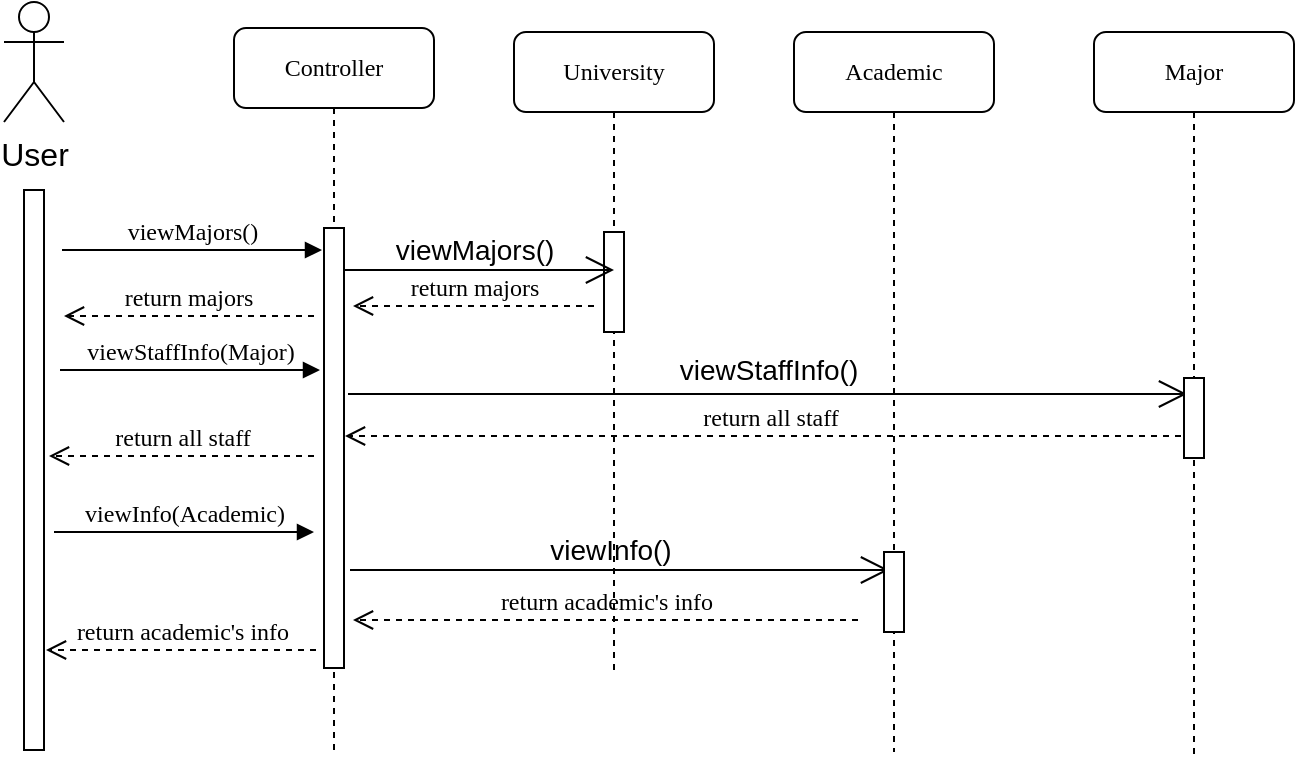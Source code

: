 <mxfile version="12.8.1" type="google" pages="14"><diagram name="Page-1" id="13e1069c-82ec-6db2-03f1-153e76fe0fe0"><mxGraphModel dx="977" dy="465" grid="1" gridSize="10" guides="1" tooltips="1" connect="1" arrows="1" fold="1" page="1" pageScale="1" pageWidth="1100" pageHeight="850" background="#ffffff" math="0" shadow="0"><root><mxCell id="0"/><mxCell id="1" parent="0"/><mxCell id="7baba1c4bc27f4b0-30" value="return all staff" style="html=1;verticalAlign=bottom;endArrow=open;dashed=1;endSize=8;labelBackgroundColor=none;fontFamily=Verdana;fontSize=12;edgeStyle=elbowEdgeStyle;elbow=vertical;" parent="1" source="PrGin26oQTilINDlSUhF-15" edge="1"><mxGeometry relative="1" as="geometry"><mxPoint x="305.5" y="283" as="targetPoint"/><Array as="points"/><mxPoint x="651" y="283" as="sourcePoint"/></mxGeometry></mxCell><mxCell id="7baba1c4bc27f4b0-11" value="viewStaffInfo(Major)" style="html=1;verticalAlign=bottom;endArrow=block;entryX=0;entryY=0;labelBackgroundColor=none;fontFamily=Verdana;fontSize=12;edgeStyle=elbowEdgeStyle;elbow=vertical;" parent="1" edge="1"><mxGeometry relative="1" as="geometry"><mxPoint x="163" y="250" as="sourcePoint"/><mxPoint x="293" y="250" as="targetPoint"/></mxGeometry></mxCell><mxCell id="PrGin26oQTilINDlSUhF-1" value="User&lt;br&gt;" style="shape=umlActor;verticalLabelPosition=bottom;labelBackgroundColor=#ffffff;verticalAlign=top;html=1;outlineConnect=0;fontSize=16;" vertex="1" parent="1"><mxGeometry x="135" y="66" width="30" height="60" as="geometry"/></mxCell><mxCell id="PrGin26oQTilINDlSUhF-2" value="" style="html=1;points=[];perimeter=orthogonalPerimeter;" vertex="1" parent="1"><mxGeometry x="145" y="160" width="10" height="280" as="geometry"/></mxCell><mxCell id="PrGin26oQTilINDlSUhF-9" value="Controller" style="shape=umlLifeline;perimeter=lifelinePerimeter;whiteSpace=wrap;html=1;container=1;collapsible=0;recursiveResize=0;outlineConnect=0;rounded=1;shadow=0;comic=0;labelBackgroundColor=none;strokeWidth=1;fontFamily=Verdana;fontSize=12;align=center;" vertex="1" parent="1"><mxGeometry x="250" y="79" width="100" height="361" as="geometry"/></mxCell><mxCell id="PrGin26oQTilINDlSUhF-10" value="" style="html=1;points=[];perimeter=orthogonalPerimeter;rounded=0;shadow=0;comic=0;labelBackgroundColor=none;strokeWidth=1;fontFamily=Verdana;fontSize=12;align=center;" vertex="1" parent="PrGin26oQTilINDlSUhF-9"><mxGeometry x="45" y="100" width="10" height="220" as="geometry"/></mxCell><mxCell id="VmXNj_KShD8OLNZ5MTto-3" value="viewStaffInfo()" style="endArrow=open;endFill=1;endSize=12;html=1;fontSize=14;" edge="1" parent="PrGin26oQTilINDlSUhF-9"><mxGeometry x="0.001" y="12" width="160" relative="1" as="geometry"><mxPoint x="57" y="183" as="sourcePoint"/><mxPoint x="476.5" y="183" as="targetPoint"/><mxPoint as="offset"/></mxGeometry></mxCell><mxCell id="VmXNj_KShD8OLNZ5MTto-4" value="viewInfo()" style="endArrow=open;endFill=1;endSize=12;html=1;fontSize=14;" edge="1" parent="PrGin26oQTilINDlSUhF-9"><mxGeometry x="-0.035" y="10" width="160" relative="1" as="geometry"><mxPoint x="58" y="271" as="sourcePoint"/><mxPoint x="327.5" y="271" as="targetPoint"/><mxPoint as="offset"/></mxGeometry></mxCell><mxCell id="PrGin26oQTilINDlSUhF-13" value="Academic&lt;br&gt;" style="shape=umlLifeline;perimeter=lifelinePerimeter;whiteSpace=wrap;html=1;container=1;collapsible=0;recursiveResize=0;outlineConnect=0;rounded=1;shadow=0;comic=0;labelBackgroundColor=none;strokeWidth=1;fontFamily=Verdana;fontSize=12;align=center;" vertex="1" parent="1"><mxGeometry x="530" y="81" width="100" height="360" as="geometry"/></mxCell><mxCell id="PrGin26oQTilINDlSUhF-14" value="" style="html=1;points=[];perimeter=orthogonalPerimeter;rounded=0;shadow=0;comic=0;labelBackgroundColor=none;strokeWidth=1;fontFamily=Verdana;fontSize=12;align=center;" vertex="1" parent="PrGin26oQTilINDlSUhF-13"><mxGeometry x="45" y="260" width="10" height="40" as="geometry"/></mxCell><mxCell id="PrGin26oQTilINDlSUhF-15" value="Major" style="shape=umlLifeline;perimeter=lifelinePerimeter;whiteSpace=wrap;html=1;container=1;collapsible=0;recursiveResize=0;outlineConnect=0;rounded=1;shadow=0;comic=0;labelBackgroundColor=none;strokeWidth=1;fontFamily=Verdana;fontSize=12;align=center;" vertex="1" parent="1"><mxGeometry x="680" y="81" width="100" height="361" as="geometry"/></mxCell><mxCell id="PrGin26oQTilINDlSUhF-16" value="" style="html=1;points=[];perimeter=orthogonalPerimeter;rounded=0;shadow=0;comic=0;labelBackgroundColor=none;strokeWidth=1;fontFamily=Verdana;fontSize=12;align=center;" vertex="1" parent="PrGin26oQTilINDlSUhF-15"><mxGeometry x="45" y="173" width="10" height="40" as="geometry"/></mxCell><mxCell id="PrGin26oQTilINDlSUhF-17" value="viewMajors()" style="html=1;verticalAlign=bottom;endArrow=block;entryX=0;entryY=0;labelBackgroundColor=none;fontFamily=Verdana;fontSize=12;edgeStyle=elbowEdgeStyle;elbow=vertical;" edge="1" parent="1"><mxGeometry relative="1" as="geometry"><mxPoint x="164" y="190" as="sourcePoint"/><mxPoint x="294" y="190" as="targetPoint"/></mxGeometry></mxCell><mxCell id="PrGin26oQTilINDlSUhF-18" value="return majors" style="html=1;verticalAlign=bottom;endArrow=open;dashed=1;endSize=8;labelBackgroundColor=none;fontFamily=Verdana;fontSize=12;edgeStyle=elbowEdgeStyle;elbow=vertical;" edge="1" parent="1"><mxGeometry x="0.008" relative="1" as="geometry"><mxPoint x="165" y="223" as="targetPoint"/><Array as="points"/><mxPoint x="290" y="223" as="sourcePoint"/><mxPoint as="offset"/></mxGeometry></mxCell><mxCell id="PrGin26oQTilINDlSUhF-19" value="return all staff" style="html=1;verticalAlign=bottom;endArrow=open;dashed=1;endSize=8;labelBackgroundColor=none;fontFamily=Verdana;fontSize=12;edgeStyle=elbowEdgeStyle;elbow=vertical;" edge="1" parent="1"><mxGeometry relative="1" as="geometry"><mxPoint x="157.5" y="293" as="targetPoint"/><Array as="points"/><mxPoint x="290" y="293" as="sourcePoint"/></mxGeometry></mxCell><mxCell id="PrGin26oQTilINDlSUhF-20" value="viewInfo(Academic)" style="html=1;verticalAlign=bottom;endArrow=block;entryX=0;entryY=0;labelBackgroundColor=none;fontFamily=Verdana;fontSize=12;edgeStyle=elbowEdgeStyle;elbow=vertical;" edge="1" parent="1"><mxGeometry relative="1" as="geometry"><mxPoint x="160" y="331" as="sourcePoint"/><mxPoint x="290" y="331" as="targetPoint"/></mxGeometry></mxCell><mxCell id="PrGin26oQTilINDlSUhF-22" value="return academic's info" style="html=1;verticalAlign=bottom;endArrow=open;dashed=1;endSize=8;labelBackgroundColor=none;fontFamily=Verdana;fontSize=12;edgeStyle=elbowEdgeStyle;elbow=vertical;" edge="1" parent="1"><mxGeometry relative="1" as="geometry"><mxPoint x="309.5" y="375" as="targetPoint"/><Array as="points"/><mxPoint x="562" y="375" as="sourcePoint"/></mxGeometry></mxCell><mxCell id="PrGin26oQTilINDlSUhF-23" value="return academic's info" style="html=1;verticalAlign=bottom;endArrow=open;dashed=1;endSize=8;labelBackgroundColor=none;fontFamily=Verdana;fontSize=12;edgeStyle=elbowEdgeStyle;elbow=vertical;" edge="1" parent="1"><mxGeometry relative="1" as="geometry"><mxPoint x="156" y="390" as="targetPoint"/><Array as="points"/><mxPoint x="291" y="390" as="sourcePoint"/></mxGeometry></mxCell><mxCell id="VmXNj_KShD8OLNZ5MTto-1" value="University" style="shape=umlLifeline;perimeter=lifelinePerimeter;whiteSpace=wrap;html=1;container=1;collapsible=0;recursiveResize=0;outlineConnect=0;rounded=1;shadow=0;comic=0;labelBackgroundColor=none;strokeWidth=1;fontFamily=Verdana;fontSize=12;align=center;" vertex="1" parent="1"><mxGeometry x="390" y="81" width="100" height="320" as="geometry"/></mxCell><mxCell id="VmXNj_KShD8OLNZ5MTto-2" value="" style="html=1;points=[];perimeter=orthogonalPerimeter;rounded=0;shadow=0;comic=0;labelBackgroundColor=none;strokeWidth=1;fontFamily=Verdana;fontSize=12;align=center;" vertex="1" parent="VmXNj_KShD8OLNZ5MTto-1"><mxGeometry x="45" y="100" width="10" height="50" as="geometry"/></mxCell><mxCell id="VmXNj_KShD8OLNZ5MTto-7" value="viewMajors()" style="endArrow=open;endFill=1;endSize=12;html=1;fontSize=14;" edge="1" parent="1"><mxGeometry x="-0.035" y="10" width="160" relative="1" as="geometry"><mxPoint x="305.25" y="200" as="sourcePoint"/><mxPoint x="440" y="200" as="targetPoint"/><mxPoint as="offset"/></mxGeometry></mxCell><mxCell id="VmXNj_KShD8OLNZ5MTto-8" value="return majors" style="html=1;verticalAlign=bottom;endArrow=open;dashed=1;endSize=8;labelBackgroundColor=none;fontFamily=Verdana;fontSize=12;edgeStyle=elbowEdgeStyle;elbow=vertical;" edge="1" parent="1"><mxGeometry relative="1" as="geometry"><mxPoint x="309.5" y="218" as="targetPoint"/><Array as="points"/><mxPoint x="430" y="218" as="sourcePoint"/></mxGeometry></mxCell></root></mxGraphModel></diagram><diagram id="NzBlbOt7tZ3YrTjGZD_j" name="Page-2"><mxGraphModel dx="977" dy="514" grid="1" gridSize="10" guides="1" tooltips="1" connect="1" arrows="1" fold="1" page="1" pageScale="1" pageWidth="850" pageHeight="1100" math="0" shadow="0"><root><mxCell id="ePS0EEXu_ODKZAhnUvNr-0"/><mxCell id="ePS0EEXu_ODKZAhnUvNr-1" parent="ePS0EEXu_ODKZAhnUvNr-0"/><mxCell id="ePS0EEXu_ODKZAhnUvNr-2" value="Controller" style="shape=umlLifeline;perimeter=lifelinePerimeter;whiteSpace=wrap;html=1;container=1;collapsible=0;recursiveResize=0;outlineConnect=0;rounded=1;shadow=0;comic=0;labelBackgroundColor=none;strokeWidth=1;fontFamily=Verdana;fontSize=12;align=center;" vertex="1" parent="ePS0EEXu_ODKZAhnUvNr-1"><mxGeometry x="240" y="60" width="100" height="320" as="geometry"/></mxCell><mxCell id="ePS0EEXu_ODKZAhnUvNr-3" value="" style="html=1;points=[];perimeter=orthogonalPerimeter;rounded=0;shadow=0;comic=0;labelBackgroundColor=none;strokeWidth=1;fontFamily=Verdana;fontSize=12;align=center;" vertex="1" parent="ePS0EEXu_ODKZAhnUvNr-2"><mxGeometry x="45" y="100" width="10" height="160" as="geometry"/></mxCell><mxCell id="qws02F7-L9OaMmwiS2Xb-1" value="" style="endArrow=open;endFill=1;endSize=12;html=1;fontSize=16;" edge="1" parent="ePS0EEXu_ODKZAhnUvNr-2"><mxGeometry width="160" relative="1" as="geometry"><mxPoint x="60" y="128" as="sourcePoint"/><mxPoint x="200" y="128" as="targetPoint"/></mxGeometry></mxCell><mxCell id="qws02F7-L9OaMmwiS2Xb-2" value="viewMajors()" style="text;html=1;align=center;verticalAlign=middle;resizable=0;points=[];labelBackgroundColor=#ffffff;fontSize=14;" vertex="1" connectable="0" parent="qws02F7-L9OaMmwiS2Xb-1"><mxGeometry x="0.144" y="4" relative="1" as="geometry"><mxPoint x="-7" y="-9" as="offset"/></mxGeometry></mxCell><mxCell id="9QpIn09RkG6W1djILqR0-0" value="User&lt;br&gt;" style="shape=umlActor;verticalLabelPosition=bottom;labelBackgroundColor=#ffffff;verticalAlign=top;html=1;outlineConnect=0;fontSize=16;" vertex="1" parent="ePS0EEXu_ODKZAhnUvNr-1"><mxGeometry x="79" y="60" width="30" height="60" as="geometry"/></mxCell><mxCell id="9QpIn09RkG6W1djILqR0-1" value="" style="html=1;points=[];perimeter=orthogonalPerimeter;" vertex="1" parent="ePS0EEXu_ODKZAhnUvNr-1"><mxGeometry x="86" y="154" width="10" height="226" as="geometry"/></mxCell><mxCell id="9QpIn09RkG6W1djILqR0-2" value="University" style="shape=umlLifeline;perimeter=lifelinePerimeter;whiteSpace=wrap;html=1;container=1;collapsible=0;recursiveResize=0;outlineConnect=0;rounded=1;shadow=0;comic=0;labelBackgroundColor=none;strokeWidth=1;fontFamily=Verdana;fontSize=12;align=center;" vertex="1" parent="ePS0EEXu_ODKZAhnUvNr-1"><mxGeometry x="399" y="60" width="100" height="320" as="geometry"/></mxCell><mxCell id="9QpIn09RkG6W1djILqR0-3" value="" style="html=1;points=[];perimeter=orthogonalPerimeter;rounded=0;shadow=0;comic=0;labelBackgroundColor=none;strokeWidth=1;fontFamily=Verdana;fontSize=12;align=center;" vertex="1" parent="9QpIn09RkG6W1djILqR0-2"><mxGeometry x="45" y="100" width="10" height="50" as="geometry"/></mxCell><mxCell id="qws02F7-L9OaMmwiS2Xb-0" value="viewMajors()" style="html=1;verticalAlign=bottom;endArrow=block;entryX=0;entryY=0;labelBackgroundColor=none;fontFamily=Verdana;fontSize=12;edgeStyle=elbowEdgeStyle;elbow=vertical;" edge="1" parent="ePS0EEXu_ODKZAhnUvNr-1"><mxGeometry relative="1" as="geometry"><mxPoint x="100" y="180" as="sourcePoint"/><mxPoint x="285" y="180" as="targetPoint"/></mxGeometry></mxCell><mxCell id="9FZP7oJsw3tGH9OxF14D-0" value="return majors" style="html=1;verticalAlign=bottom;endArrow=open;dashed=1;endSize=8;labelBackgroundColor=none;fontFamily=Verdana;fontSize=12;edgeStyle=elbowEdgeStyle;elbow=vertical;" edge="1" parent="ePS0EEXu_ODKZAhnUvNr-1"><mxGeometry x="0.008" relative="1" as="geometry"><mxPoint x="300" y="210" as="targetPoint"/><Array as="points"/><mxPoint x="445" y="210" as="sourcePoint"/><mxPoint as="offset"/></mxGeometry></mxCell><mxCell id="9FZP7oJsw3tGH9OxF14D-1" value="return majors" style="html=1;verticalAlign=bottom;endArrow=open;dashed=1;endSize=8;labelBackgroundColor=none;fontFamily=Verdana;fontSize=12;edgeStyle=elbowEdgeStyle;elbow=vertical;" edge="1" parent="ePS0EEXu_ODKZAhnUvNr-1"><mxGeometry x="0.008" relative="1" as="geometry"><mxPoint x="102" y="224" as="targetPoint"/><Array as="points"/><mxPoint x="272" y="224" as="sourcePoint"/><mxPoint as="offset"/></mxGeometry></mxCell><mxCell id="9FZP7oJsw3tGH9OxF14D-2" value="viewCourses(semester,Major)" style="html=1;verticalAlign=bottom;endArrow=block;labelBackgroundColor=none;fontFamily=Verdana;fontSize=12;edgeStyle=elbowEdgeStyle;elbow=vertical;" edge="1" parent="ePS0EEXu_ODKZAhnUvNr-1"><mxGeometry relative="1" as="geometry"><mxPoint x="101" y="256" as="sourcePoint"/><mxPoint x="281" y="256" as="targetPoint"/></mxGeometry></mxCell><mxCell id="9FZP7oJsw3tGH9OxF14D-7" value="Major" style="shape=umlLifeline;perimeter=lifelinePerimeter;whiteSpace=wrap;html=1;container=1;collapsible=0;recursiveResize=0;outlineConnect=0;rounded=1;shadow=0;comic=0;labelBackgroundColor=none;strokeWidth=1;fontFamily=Verdana;fontSize=12;align=center;" vertex="1" parent="ePS0EEXu_ODKZAhnUvNr-1"><mxGeometry x="550" y="60" width="100" height="320" as="geometry"/></mxCell><mxCell id="9FZP7oJsw3tGH9OxF14D-8" value="" style="html=1;points=[];perimeter=orthogonalPerimeter;rounded=0;shadow=0;comic=0;labelBackgroundColor=none;strokeWidth=1;fontFamily=Verdana;fontSize=12;align=center;" vertex="1" parent="9FZP7oJsw3tGH9OxF14D-7"><mxGeometry x="45" y="200" width="10" height="50" as="geometry"/></mxCell><mxCell id="9FZP7oJsw3tGH9OxF14D-12" value="return courses" style="html=1;verticalAlign=bottom;endArrow=open;dashed=1;endSize=8;labelBackgroundColor=none;fontFamily=Verdana;fontSize=12;edgeStyle=elbowEdgeStyle;elbow=vertical;" edge="1" parent="ePS0EEXu_ODKZAhnUvNr-1" target="ePS0EEXu_ODKZAhnUvNr-2"><mxGeometry x="0.008" relative="1" as="geometry"><mxPoint x="425" y="300" as="targetPoint"/><Array as="points"/><mxPoint x="595" y="300" as="sourcePoint"/><mxPoint as="offset"/></mxGeometry></mxCell><mxCell id="9FZP7oJsw3tGH9OxF14D-13" value="return courses" style="html=1;verticalAlign=bottom;endArrow=open;dashed=1;endSize=8;labelBackgroundColor=none;fontFamily=Verdana;fontSize=12;edgeStyle=elbowEdgeStyle;elbow=vertical;" edge="1" parent="ePS0EEXu_ODKZAhnUvNr-1"><mxGeometry x="0.008" relative="1" as="geometry"><mxPoint x="100" y="310" as="targetPoint"/><Array as="points"/><mxPoint x="270" y="310" as="sourcePoint"/><mxPoint as="offset"/></mxGeometry></mxCell><mxCell id="9FZP7oJsw3tGH9OxF14D-17" value="" style="endArrow=open;endFill=1;endSize=12;html=1;fontSize=16;" edge="1" parent="ePS0EEXu_ODKZAhnUvNr-1" target="9FZP7oJsw3tGH9OxF14D-7"><mxGeometry width="160" relative="1" as="geometry"><mxPoint x="290" y="270" as="sourcePoint"/><mxPoint x="430" y="270" as="targetPoint"/></mxGeometry></mxCell><mxCell id="9FZP7oJsw3tGH9OxF14D-18" value="viewCourses(semester)" style="text;html=1;align=center;verticalAlign=middle;resizable=0;points=[];labelBackgroundColor=#ffffff;fontSize=14;" vertex="1" connectable="0" parent="9FZP7oJsw3tGH9OxF14D-17"><mxGeometry x="0.144" y="4" relative="1" as="geometry"><mxPoint x="-7" y="-9" as="offset"/></mxGeometry></mxCell></root></mxGraphModel></diagram><diagram id="iXo4e127kPIzv3U3NHko" name="Page-3"><mxGraphModel dx="977" dy="465" grid="1" gridSize="10" guides="1" tooltips="1" connect="1" arrows="1" fold="1" page="1" pageScale="1" pageWidth="850" pageHeight="1100" math="0" shadow="0"><root><mxCell id="9NzJbpuIxQ_va-x_Saxk-0"/><mxCell id="9NzJbpuIxQ_va-x_Saxk-1" parent="9NzJbpuIxQ_va-x_Saxk-0"/><mxCell id="8mkVneny-pmxQMWU6mif-0" value="Student" style="shape=umlActor;verticalLabelPosition=bottom;labelBackgroundColor=#ffffff;verticalAlign=top;html=1;outlineConnect=0;fontSize=16;" vertex="1" parent="9NzJbpuIxQ_va-x_Saxk-1"><mxGeometry x="79" y="60" width="30" height="60" as="geometry"/></mxCell><mxCell id="8mkVneny-pmxQMWU6mif-1" value="" style="html=1;points=[];perimeter=orthogonalPerimeter;" vertex="1" parent="9NzJbpuIxQ_va-x_Saxk-1"><mxGeometry x="86" y="154" width="10" height="166" as="geometry"/></mxCell><mxCell id="8mkVneny-pmxQMWU6mif-2" value="Controller" style="shape=umlLifeline;perimeter=lifelinePerimeter;whiteSpace=wrap;html=1;container=1;collapsible=0;recursiveResize=0;outlineConnect=0;rounded=1;shadow=0;comic=0;labelBackgroundColor=none;strokeWidth=1;fontFamily=Verdana;fontSize=12;align=center;" vertex="1" parent="9NzJbpuIxQ_va-x_Saxk-1"><mxGeometry x="193" y="70" width="100" height="250" as="geometry"/></mxCell><mxCell id="8mkVneny-pmxQMWU6mif-3" value="" style="html=1;points=[];perimeter=orthogonalPerimeter;rounded=0;shadow=0;comic=0;labelBackgroundColor=none;strokeWidth=1;fontFamily=Verdana;fontSize=12;align=center;" vertex="1" parent="8mkVneny-pmxQMWU6mif-2"><mxGeometry x="45" y="100" width="10" height="120" as="geometry"/></mxCell><mxCell id="wgZ4rGbrt5y8aVAe_2pV-4" value="return student&lt;br&gt;&amp;nbsp;attendance" style="html=1;verticalAlign=bottom;endArrow=open;dashed=1;endSize=8;fontSize=14;" edge="1" parent="8mkVneny-pmxQMWU6mif-2"><mxGeometry relative="1" as="geometry"><mxPoint x="47" y="210" as="sourcePoint"/><mxPoint x="-97" y="210" as="targetPoint"/></mxGeometry></mxCell><mxCell id="T6TdlDOWQf5lud1P-seA-0" value="viewAttendance(course)&lt;br&gt;" style="html=1;verticalAlign=bottom;endArrow=block;entryX=0;entryY=0;labelBackgroundColor=none;fontFamily=Verdana;fontSize=12;edgeStyle=elbowEdgeStyle;elbow=vertical;" edge="1" parent="9NzJbpuIxQ_va-x_Saxk-1"><mxGeometry relative="1" as="geometry"><mxPoint x="100" y="180" as="sourcePoint"/><mxPoint x="230" y="180" as="targetPoint"/></mxGeometry></mxCell><mxCell id="T6TdlDOWQf5lud1P-seA-2" value="Slot" style="shape=umlLifeline;perimeter=lifelinePerimeter;whiteSpace=wrap;html=1;container=1;collapsible=0;recursiveResize=0;outlineConnect=0;rounded=1;shadow=0;comic=0;labelBackgroundColor=none;strokeWidth=1;fontFamily=Verdana;fontSize=12;align=center;" vertex="1" parent="9NzJbpuIxQ_va-x_Saxk-1"><mxGeometry x="410" y="70" width="100" height="250" as="geometry"/></mxCell><mxCell id="T6TdlDOWQf5lud1P-seA-3" value="" style="html=1;points=[];perimeter=orthogonalPerimeter;rounded=0;shadow=0;comic=0;labelBackgroundColor=none;strokeWidth=1;fontFamily=Verdana;fontSize=12;align=center;" vertex="1" parent="T6TdlDOWQf5lud1P-seA-2"><mxGeometry x="45" y="130" width="10" height="50" as="geometry"/></mxCell><mxCell id="wgZ4rGbrt5y8aVAe_2pV-0" value="viewAttendance(StudentName)" style="html=1;verticalAlign=bottom;endArrow=block;labelBackgroundColor=none;fontFamily=Verdana;fontSize=12;edgeStyle=elbowEdgeStyle;elbow=vertical;" edge="1" parent="T6TdlDOWQf5lud1P-seA-2" target="wgZ4rGbrt5y8aVAe_2pV-1"><mxGeometry relative="1" as="geometry"><mxPoint x="56" y="140" as="sourcePoint"/><mxPoint x="275.5" y="140" as="targetPoint"/></mxGeometry></mxCell><mxCell id="T6TdlDOWQf5lud1P-seA-10" value="getAttendance(course)" style="html=1;verticalAlign=bottom;endArrow=block;labelBackgroundColor=none;fontFamily=Verdana;fontSize=12;edgeStyle=elbowEdgeStyle;elbow=vertical;" edge="1" parent="9NzJbpuIxQ_va-x_Saxk-1"><mxGeometry relative="1" as="geometry"><mxPoint x="255" y="200" as="sourcePoint"/><mxPoint x="453.5" y="200" as="targetPoint"/></mxGeometry></mxCell><mxCell id="T6TdlDOWQf5lud1P-seA-11" value="return student attendance for all&lt;br&gt;&amp;nbsp;slots having type=course" style="html=1;verticalAlign=bottom;endArrow=open;dashed=1;endSize=8;fontSize=14;" edge="1" parent="9NzJbpuIxQ_va-x_Saxk-1"><mxGeometry relative="1" as="geometry"><mxPoint x="459" y="250" as="sourcePoint"/><mxPoint x="241.5" y="250" as="targetPoint"/></mxGeometry></mxCell><mxCell id="wgZ4rGbrt5y8aVAe_2pV-1" value="Attendance&lt;br&gt;" style="shape=umlLifeline;perimeter=lifelinePerimeter;whiteSpace=wrap;html=1;container=1;collapsible=0;recursiveResize=0;outlineConnect=0;rounded=1;shadow=0;comic=0;labelBackgroundColor=none;strokeWidth=1;fontFamily=Verdana;fontSize=12;align=center;" vertex="1" parent="9NzJbpuIxQ_va-x_Saxk-1"><mxGeometry x="693" y="70" width="100" height="250" as="geometry"/></mxCell><mxCell id="wgZ4rGbrt5y8aVAe_2pV-2" value="" style="html=1;points=[];perimeter=orthogonalPerimeter;rounded=0;shadow=0;comic=0;labelBackgroundColor=none;strokeWidth=1;fontFamily=Verdana;fontSize=12;align=center;" vertex="1" parent="wgZ4rGbrt5y8aVAe_2pV-1"><mxGeometry x="45" y="130" width="10" height="40" as="geometry"/></mxCell><mxCell id="wgZ4rGbrt5y8aVAe_2pV-3" value="return whether or not student attended slot" style="html=1;verticalAlign=bottom;endArrow=open;dashed=1;endSize=8;fontSize=14;" edge="1" parent="9NzJbpuIxQ_va-x_Saxk-1"><mxGeometry relative="1" as="geometry"><mxPoint x="733.5" y="233" as="sourcePoint"/><mxPoint x="464" y="233" as="targetPoint"/></mxGeometry></mxCell></root></mxGraphModel></diagram><diagram id="Z9iNl3K0MQTXOrXSW1R3" name="Page-4"><mxGraphModel dx="977" dy="465" grid="1" gridSize="10" guides="1" tooltips="1" connect="1" arrows="1" fold="1" page="1" pageScale="1" pageWidth="850" pageHeight="1100" math="0" shadow="0"><root><mxCell id="z52eEw3kd410KepJGdY7-0"/><mxCell id="z52eEw3kd410KepJGdY7-1" parent="z52eEw3kd410KepJGdY7-0"/><mxCell id="K4xHzzytESZnJoy5_T0v-0" value="Academic" style="shape=umlActor;verticalLabelPosition=bottom;labelBackgroundColor=#ffffff;verticalAlign=top;html=1;outlineConnect=0;fontSize=16;" vertex="1" parent="z52eEw3kd410KepJGdY7-1"><mxGeometry x="65" y="60" width="30" height="60" as="geometry"/></mxCell><mxCell id="K4xHzzytESZnJoy5_T0v-1" value="" style="html=1;points=[];perimeter=orthogonalPerimeter;" vertex="1" parent="z52eEw3kd410KepJGdY7-1"><mxGeometry x="72" y="154" width="10" height="166" as="geometry"/></mxCell><mxCell id="K4xHzzytESZnJoy5_T0v-2" value="Controller" style="shape=umlLifeline;perimeter=lifelinePerimeter;whiteSpace=wrap;html=1;container=1;collapsible=0;recursiveResize=0;outlineConnect=0;rounded=1;shadow=0;comic=0;labelBackgroundColor=none;strokeWidth=1;fontFamily=Verdana;fontSize=12;align=center;" vertex="1" parent="z52eEw3kd410KepJGdY7-1"><mxGeometry x="193" y="70" width="100" height="250" as="geometry"/></mxCell><mxCell id="K4xHzzytESZnJoy5_T0v-3" value="" style="html=1;points=[];perimeter=orthogonalPerimeter;rounded=0;shadow=0;comic=0;labelBackgroundColor=none;strokeWidth=1;fontFamily=Verdana;fontSize=12;align=center;" vertex="1" parent="K4xHzzytESZnJoy5_T0v-2"><mxGeometry x="45" y="100" width="10" height="120" as="geometry"/></mxCell><mxCell id="K4xHzzytESZnJoy5_T0v-5" value="enterAttendance&lt;br&gt;(htblStudentAttendance,&lt;br&gt;slotStartTime)" style="html=1;verticalAlign=bottom;endArrow=block;entryX=0;entryY=0;labelBackgroundColor=none;fontFamily=Verdana;fontSize=12;edgeStyle=elbowEdgeStyle;elbow=vertical;" edge="1" parent="z52eEw3kd410KepJGdY7-1"><mxGeometry relative="1" as="geometry"><mxPoint x="96" y="186" as="sourcePoint"/><mxPoint x="226" y="186" as="targetPoint"/></mxGeometry></mxCell><mxCell id="K4xHzzytESZnJoy5_T0v-6" value="Slot" style="shape=umlLifeline;perimeter=lifelinePerimeter;whiteSpace=wrap;html=1;container=1;collapsible=0;recursiveResize=0;outlineConnect=0;rounded=1;shadow=0;comic=0;labelBackgroundColor=none;strokeWidth=1;fontFamily=Verdana;fontSize=12;align=center;" vertex="1" parent="z52eEw3kd410KepJGdY7-1"><mxGeometry x="453" y="70" width="100" height="250" as="geometry"/></mxCell><mxCell id="K4xHzzytESZnJoy5_T0v-7" value="" style="html=1;points=[];perimeter=orthogonalPerimeter;rounded=0;shadow=0;comic=0;labelBackgroundColor=none;strokeWidth=1;fontFamily=Verdana;fontSize=12;align=center;" vertex="1" parent="K4xHzzytESZnJoy5_T0v-6"><mxGeometry x="45" y="130" width="10" height="80" as="geometry"/></mxCell><mxCell id="K4xHzzytESZnJoy5_T0v-8" value="enter(htblStudentAttendance)" style="html=1;verticalAlign=bottom;endArrow=block;labelBackgroundColor=none;fontFamily=Verdana;fontSize=12;edgeStyle=elbowEdgeStyle;elbow=vertical;" edge="1" parent="K4xHzzytESZnJoy5_T0v-6" target="K4xHzzytESZnJoy5_T0v-11"><mxGeometry relative="1" as="geometry"><mxPoint x="56" y="140" as="sourcePoint"/><mxPoint x="275.5" y="140" as="targetPoint"/></mxGeometry></mxCell><mxCell id="K4xHzzytESZnJoy5_T0v-9" value="enterAttendance(htblStudentAttendance,&lt;br&gt;slotStartTime)" style="html=1;verticalAlign=bottom;endArrow=block;labelBackgroundColor=none;fontFamily=Verdana;fontSize=12;edgeStyle=elbowEdgeStyle;elbow=vertical;" edge="1" parent="z52eEw3kd410KepJGdY7-1" target="K4xHzzytESZnJoy5_T0v-6"><mxGeometry relative="1" as="geometry"><mxPoint x="255" y="200" as="sourcePoint"/><mxPoint x="453.5" y="200" as="targetPoint"/></mxGeometry></mxCell><mxCell id="K4xHzzytESZnJoy5_T0v-11" value="Attendance&lt;br&gt;" style="shape=umlLifeline;perimeter=lifelinePerimeter;whiteSpace=wrap;html=1;container=1;collapsible=0;recursiveResize=0;outlineConnect=0;rounded=1;shadow=0;comic=0;labelBackgroundColor=none;strokeWidth=1;fontFamily=Verdana;fontSize=12;align=center;" vertex="1" parent="z52eEw3kd410KepJGdY7-1"><mxGeometry x="736" y="70" width="100" height="250" as="geometry"/></mxCell><mxCell id="K4xHzzytESZnJoy5_T0v-12" value="" style="html=1;points=[];perimeter=orthogonalPerimeter;rounded=0;shadow=0;comic=0;labelBackgroundColor=none;strokeWidth=1;fontFamily=Verdana;fontSize=12;align=center;" vertex="1" parent="K4xHzzytESZnJoy5_T0v-11"><mxGeometry x="45" y="130" width="10" height="90" as="geometry"/></mxCell><mxCell id="K4xHzzytESZnJoy5_T0v-28" value="editAttendance&lt;br&gt;(htblStudentAttendance,&lt;br&gt;slotStartTime)" style="html=1;verticalAlign=bottom;endArrow=block;entryX=0;entryY=0;labelBackgroundColor=none;fontFamily=Verdana;fontSize=12;edgeStyle=elbowEdgeStyle;elbow=vertical;" edge="1" parent="z52eEw3kd410KepJGdY7-1"><mxGeometry relative="1" as="geometry"><mxPoint x="95" y="260" as="sourcePoint"/><mxPoint x="225" y="260" as="targetPoint"/></mxGeometry></mxCell><mxCell id="K4xHzzytESZnJoy5_T0v-29" value="editAttendance(htblStudentAttendance,&lt;br&gt;slotStartTime)" style="html=1;verticalAlign=bottom;endArrow=block;labelBackgroundColor=none;fontFamily=Verdana;fontSize=12;edgeStyle=elbowEdgeStyle;elbow=vertical;" edge="1" parent="z52eEw3kd410KepJGdY7-1"><mxGeometry relative="1" as="geometry"><mxPoint x="257" y="270" as="sourcePoint"/><mxPoint x="504.5" y="270" as="targetPoint"/></mxGeometry></mxCell><mxCell id="K4xHzzytESZnJoy5_T0v-30" value="edit(htblStudentAttendance)" style="html=1;verticalAlign=bottom;endArrow=block;labelBackgroundColor=none;fontFamily=Verdana;fontSize=12;edgeStyle=elbowEdgeStyle;elbow=vertical;" edge="1" parent="z52eEw3kd410KepJGdY7-1"><mxGeometry relative="1" as="geometry"><mxPoint x="510" y="280" as="sourcePoint"/><mxPoint x="786.5" y="280" as="targetPoint"/></mxGeometry></mxCell></root></mxGraphModel></diagram><diagram id="zQgrTEG9u1KS_vnN-nFQ" name="Page-5"><mxGraphModel dx="977" dy="465" grid="1" gridSize="10" guides="1" tooltips="1" connect="1" arrows="1" fold="1" page="1" pageScale="1" pageWidth="850" pageHeight="1100" math="0" shadow="0"><root><mxCell id="Ykbk-85PFrplfjefL2M4-0"/><mxCell id="Ykbk-85PFrplfjefL2M4-1" parent="Ykbk-85PFrplfjefL2M4-0"/><mxCell id="xQ3KZTMa5h9M13YGgBIJ-0" value="Academic" style="shape=umlActor;verticalLabelPosition=bottom;labelBackgroundColor=#ffffff;verticalAlign=top;html=1;outlineConnect=0;fontSize=16;" vertex="1" parent="Ykbk-85PFrplfjefL2M4-1"><mxGeometry x="65" y="60" width="30" height="60" as="geometry"/></mxCell><mxCell id="xQ3KZTMa5h9M13YGgBIJ-1" value="" style="html=1;points=[];perimeter=orthogonalPerimeter;" vertex="1" parent="Ykbk-85PFrplfjefL2M4-1"><mxGeometry x="72" y="154" width="10" height="96" as="geometry"/></mxCell><mxCell id="xQ3KZTMa5h9M13YGgBIJ-2" value="Controller" style="shape=umlLifeline;perimeter=lifelinePerimeter;whiteSpace=wrap;html=1;container=1;collapsible=0;recursiveResize=0;outlineConnect=0;rounded=1;shadow=0;comic=0;labelBackgroundColor=none;strokeWidth=1;fontFamily=Verdana;fontSize=12;align=center;" vertex="1" parent="Ykbk-85PFrplfjefL2M4-1"><mxGeometry x="220" y="50" width="100" height="210" as="geometry"/></mxCell><mxCell id="xQ3KZTMa5h9M13YGgBIJ-3" value="" style="html=1;points=[];perimeter=orthogonalPerimeter;rounded=0;shadow=0;comic=0;labelBackgroundColor=none;strokeWidth=1;fontFamily=Verdana;fontSize=12;align=center;" vertex="1" parent="xQ3KZTMa5h9M13YGgBIJ-2"><mxGeometry x="45" y="120" width="10" height="60" as="geometry"/></mxCell><mxCell id="xQ3KZTMa5h9M13YGgBIJ-4" value="viewFinancialInfo()" style="html=1;verticalAlign=bottom;endArrow=block;labelBackgroundColor=none;fontFamily=Verdana;fontSize=12;edgeStyle=elbowEdgeStyle;elbow=vertical;" edge="1" parent="Ykbk-85PFrplfjefL2M4-1" target="xQ3KZTMa5h9M13YGgBIJ-2"><mxGeometry relative="1" as="geometry"><mxPoint x="90" y="170" as="sourcePoint"/><mxPoint x="220" y="170" as="targetPoint"/></mxGeometry></mxCell><mxCell id="xQ3KZTMa5h9M13YGgBIJ-5" value="Academic" style="shape=umlLifeline;perimeter=lifelinePerimeter;whiteSpace=wrap;html=1;container=1;collapsible=0;recursiveResize=0;outlineConnect=0;rounded=1;shadow=0;comic=0;labelBackgroundColor=none;strokeWidth=1;fontFamily=Verdana;fontSize=12;align=center;" vertex="1" parent="Ykbk-85PFrplfjefL2M4-1"><mxGeometry x="440" y="50" width="100" height="220" as="geometry"/></mxCell><mxCell id="xQ3KZTMa5h9M13YGgBIJ-6" value="" style="html=1;points=[];perimeter=orthogonalPerimeter;rounded=0;shadow=0;comic=0;labelBackgroundColor=none;strokeWidth=1;fontFamily=Verdana;fontSize=12;align=center;" vertex="1" parent="xQ3KZTMa5h9M13YGgBIJ-5"><mxGeometry x="45" y="120" width="10" height="50" as="geometry"/></mxCell><mxCell id="xQ3KZTMa5h9M13YGgBIJ-7" value="viewFinancialInfo(Academic)" style="html=1;verticalAlign=bottom;endArrow=block;labelBackgroundColor=none;fontFamily=Verdana;fontSize=12;edgeStyle=elbowEdgeStyle;elbow=vertical;" edge="1" parent="xQ3KZTMa5h9M13YGgBIJ-5"><mxGeometry relative="1" as="geometry"><mxPoint x="-157" y="131" as="sourcePoint"/><mxPoint x="42.5" y="131" as="targetPoint"/></mxGeometry></mxCell><mxCell id="xQ3KZTMa5h9M13YGgBIJ-9" value="return financial info" style="html=1;verticalAlign=bottom;endArrow=open;dashed=1;endSize=8;fontSize=14;" edge="1" parent="Ykbk-85PFrplfjefL2M4-1"><mxGeometry relative="1" as="geometry"><mxPoint x="489.5" y="212" as="sourcePoint"/><mxPoint x="269.5" y="212" as="targetPoint"/></mxGeometry></mxCell><mxCell id="xQ3KZTMa5h9M13YGgBIJ-10" value="display salary, expected&lt;br&gt;&amp;nbsp;working hours and hours&lt;br&gt;&amp;nbsp;worked this month" style="html=1;verticalAlign=bottom;endArrow=open;dashed=1;endSize=8;fontSize=14;" edge="1" parent="Ykbk-85PFrplfjefL2M4-1"><mxGeometry relative="1" as="geometry"><mxPoint x="260" y="230" as="sourcePoint"/><mxPoint x="82" y="230" as="targetPoint"/></mxGeometry></mxCell></root></mxGraphModel></diagram><diagram id="AmMrrXyy4NFd6Ki4RefC" name="Page-6"><mxGraphModel dx="977" dy="465" grid="1" gridSize="10" guides="1" tooltips="1" connect="1" arrows="1" fold="1" page="1" pageScale="1" pageWidth="850" pageHeight="1100" math="0" shadow="1"><root><mxCell id="qmD00XzTdGP-gkPSTvU6-0"/><mxCell id="qmD00XzTdGP-gkPSTvU6-1" parent="qmD00XzTdGP-gkPSTvU6-0"/><mxCell id="9v29m0_ftuxRdQawoYyQ-0" value="Student" style="shape=umlActor;verticalLabelPosition=bottom;labelBackgroundColor=#ffffff;verticalAlign=top;html=1;outlineConnect=0;fontSize=16;" vertex="1" parent="qmD00XzTdGP-gkPSTvU6-1"><mxGeometry x="90" y="80" width="30" height="60" as="geometry"/></mxCell><mxCell id="9v29m0_ftuxRdQawoYyQ-1" value="" style="html=1;points=[];perimeter=orthogonalPerimeter;" vertex="1" parent="qmD00XzTdGP-gkPSTvU6-1"><mxGeometry x="97" y="174" width="10" height="136" as="geometry"/></mxCell><mxCell id="9v29m0_ftuxRdQawoYyQ-2" value="Controller" style="shape=umlLifeline;perimeter=lifelinePerimeter;whiteSpace=wrap;html=1;container=1;collapsible=0;recursiveResize=0;outlineConnect=0;rounded=1;shadow=0;comic=0;labelBackgroundColor=none;strokeWidth=1;fontFamily=Verdana;fontSize=12;align=center;" vertex="1" parent="qmD00XzTdGP-gkPSTvU6-1"><mxGeometry x="250" y="80" width="100" height="240" as="geometry"/></mxCell><mxCell id="9v29m0_ftuxRdQawoYyQ-3" value="" style="html=1;points=[];perimeter=orthogonalPerimeter;rounded=0;shadow=0;comic=0;labelBackgroundColor=none;strokeWidth=1;fontFamily=Verdana;fontSize=12;align=center;" vertex="1" parent="9v29m0_ftuxRdQawoYyQ-2"><mxGeometry x="45" y="100" width="10" height="80" as="geometry"/></mxCell><mxCell id="9v29m0_ftuxRdQawoYyQ-7" value="viewStandingFees(StudentName)" style="html=1;verticalAlign=bottom;endArrow=block;labelBackgroundColor=none;fontFamily=Verdana;fontSize=12;edgeStyle=elbowEdgeStyle;elbow=vertical;" edge="1" parent="9v29m0_ftuxRdQawoYyQ-2" target="9v29m0_ftuxRdQawoYyQ-5"><mxGeometry relative="1" as="geometry"><mxPoint x="60" y="120" as="sourcePoint"/><mxPoint x="190" y="120" as="targetPoint"/></mxGeometry></mxCell><mxCell id="9v29m0_ftuxRdQawoYyQ-4" value="viewFinancialBalance()" style="html=1;verticalAlign=bottom;endArrow=block;labelBackgroundColor=none;fontFamily=Verdana;fontSize=12;edgeStyle=elbowEdgeStyle;elbow=vertical;" edge="1" parent="qmD00XzTdGP-gkPSTvU6-1" target="9v29m0_ftuxRdQawoYyQ-2"><mxGeometry relative="1" as="geometry"><mxPoint x="110" y="190" as="sourcePoint"/><mxPoint x="240" y="190" as="targetPoint"/></mxGeometry></mxCell><mxCell id="9v29m0_ftuxRdQawoYyQ-5" value="Student" style="shape=umlLifeline;perimeter=lifelinePerimeter;whiteSpace=wrap;html=1;container=1;collapsible=0;recursiveResize=0;outlineConnect=0;rounded=1;shadow=0;comic=0;labelBackgroundColor=none;strokeWidth=1;fontFamily=Verdana;fontSize=12;align=center;" vertex="1" parent="qmD00XzTdGP-gkPSTvU6-1"><mxGeometry x="490" y="80" width="100" height="230" as="geometry"/></mxCell><mxCell id="9v29m0_ftuxRdQawoYyQ-6" value="" style="html=1;points=[];perimeter=orthogonalPerimeter;rounded=0;shadow=0;comic=0;labelBackgroundColor=none;strokeWidth=1;fontFamily=Verdana;fontSize=12;align=center;" vertex="1" parent="9v29m0_ftuxRdQawoYyQ-5"><mxGeometry x="45" y="100" width="10" height="60" as="geometry"/></mxCell><mxCell id="9v29m0_ftuxRdQawoYyQ-8" value="return amount and deadlines" style="html=1;verticalAlign=bottom;endArrow=open;dashed=1;endSize=8;fontSize=14;" edge="1" parent="qmD00XzTdGP-gkPSTvU6-1" target="9v29m0_ftuxRdQawoYyQ-2"><mxGeometry relative="1" as="geometry"><mxPoint x="530" y="230" as="sourcePoint"/><mxPoint x="450" y="230" as="targetPoint"/></mxGeometry></mxCell><mxCell id="9v29m0_ftuxRdQawoYyQ-9" value="return upcoming payments &lt;br&gt;+ their deadlines" style="html=1;verticalAlign=bottom;endArrow=open;dashed=1;endSize=8;fontSize=14;" edge="1" parent="qmD00XzTdGP-gkPSTvU6-1"><mxGeometry relative="1" as="geometry"><mxPoint x="291" y="250" as="sourcePoint"/><mxPoint x="111" y="250" as="targetPoint"/></mxGeometry></mxCell></root></mxGraphModel></diagram><diagram id="5U9t9eGEPcZdy-dqHGtJ" name="Page-7"><mxGraphModel dx="977" dy="465" grid="1" gridSize="10" guides="1" tooltips="1" connect="1" arrows="1" fold="1" page="1" pageScale="1" pageWidth="850" pageHeight="1100" math="0" shadow="0"><root><mxCell id="pqVMl-P9-CEmle5uFaTB-0"/><mxCell id="pqVMl-P9-CEmle5uFaTB-1" parent="pqVMl-P9-CEmle5uFaTB-0"/><mxCell id="pqVMl-P9-CEmle5uFaTB-2" value="TA" style="shape=umlActor;verticalLabelPosition=bottom;labelBackgroundColor=#ffffff;verticalAlign=top;html=1;outlineConnect=0;fontSize=16;" vertex="1" parent="pqVMl-P9-CEmle5uFaTB-1"><mxGeometry x="70" y="100" width="30" height="60" as="geometry"/></mxCell><mxCell id="pqVMl-P9-CEmle5uFaTB-3" value="" style="html=1;points=[];perimeter=orthogonalPerimeter;" vertex="1" parent="pqVMl-P9-CEmle5uFaTB-1"><mxGeometry x="77" y="194" width="10" height="366" as="geometry"/></mxCell><mxCell id="pqVMl-P9-CEmle5uFaTB-4" value="Controller" style="shape=umlLifeline;perimeter=lifelinePerimeter;whiteSpace=wrap;html=1;container=1;collapsible=0;recursiveResize=0;outlineConnect=0;rounded=1;shadow=0;comic=0;labelBackgroundColor=none;strokeWidth=1;fontFamily=Verdana;fontSize=12;align=center;" vertex="1" parent="pqVMl-P9-CEmle5uFaTB-1"><mxGeometry x="220" y="100" width="100" height="460" as="geometry"/></mxCell><mxCell id="pqVMl-P9-CEmle5uFaTB-5" value="" style="html=1;points=[];perimeter=orthogonalPerimeter;rounded=0;shadow=0;comic=0;labelBackgroundColor=none;strokeWidth=1;fontFamily=Verdana;fontSize=12;align=center;" vertex="1" parent="pqVMl-P9-CEmle5uFaTB-4"><mxGeometry x="45" y="100" width="10" height="300" as="geometry"/></mxCell><mxCell id="pqVMl-P9-CEmle5uFaTB-12" value="return list of tutorials" style="html=1;verticalAlign=bottom;endArrow=open;dashed=1;endSize=8;fontSize=14;" edge="1" parent="pqVMl-P9-CEmle5uFaTB-4"><mxGeometry relative="1" as="geometry"><mxPoint x="36" y="170" as="sourcePoint"/><mxPoint x="-137" y="169.5" as="targetPoint"/></mxGeometry></mxCell><mxCell id="pqVMl-P9-CEmle5uFaTB-6" value="viewTutorials()" style="html=1;verticalAlign=bottom;endArrow=block;labelBackgroundColor=none;fontFamily=Verdana;fontSize=12;edgeStyle=elbowEdgeStyle;elbow=vertical;" edge="1" parent="pqVMl-P9-CEmle5uFaTB-1" target="pqVMl-P9-CEmle5uFaTB-4"><mxGeometry relative="1" as="geometry"><mxPoint x="90" y="220" as="sourcePoint"/><mxPoint x="220" y="220" as="targetPoint"/></mxGeometry></mxCell><mxCell id="pqVMl-P9-CEmle5uFaTB-7" value="TA" style="shape=umlLifeline;perimeter=lifelinePerimeter;whiteSpace=wrap;html=1;container=1;collapsible=0;recursiveResize=0;outlineConnect=0;rounded=1;shadow=0;comic=0;labelBackgroundColor=none;strokeWidth=1;fontFamily=Verdana;fontSize=12;align=center;" vertex="1" parent="pqVMl-P9-CEmle5uFaTB-1"><mxGeometry x="460" y="100" width="100" height="460" as="geometry"/></mxCell><mxCell id="pqVMl-P9-CEmle5uFaTB-8" value="" style="html=1;points=[];perimeter=orthogonalPerimeter;rounded=0;shadow=0;comic=0;labelBackgroundColor=none;strokeWidth=1;fontFamily=Verdana;fontSize=12;align=center;" vertex="1" parent="pqVMl-P9-CEmle5uFaTB-7"><mxGeometry x="45" y="100" width="10" height="70" as="geometry"/></mxCell><mxCell id="pqVMl-P9-CEmle5uFaTB-9" value="viewTutorials(TA)" style="html=1;verticalAlign=bottom;endArrow=block;labelBackgroundColor=none;fontFamily=Verdana;fontSize=12;edgeStyle=elbowEdgeStyle;elbow=vertical;" edge="1" parent="pqVMl-P9-CEmle5uFaTB-1" target="pqVMl-P9-CEmle5uFaTB-7"><mxGeometry relative="1" as="geometry"><mxPoint x="280" y="230" as="sourcePoint"/><mxPoint x="410" y="230" as="targetPoint"/></mxGeometry></mxCell><mxCell id="pqVMl-P9-CEmle5uFaTB-10" value="return list of tutorials" style="html=1;verticalAlign=bottom;endArrow=open;dashed=1;endSize=8;fontSize=14;" edge="1" parent="pqVMl-P9-CEmle5uFaTB-1" source="pqVMl-P9-CEmle5uFaTB-7"><mxGeometry relative="1" as="geometry"><mxPoint x="360" y="259.5" as="sourcePoint"/><mxPoint x="280" y="259.5" as="targetPoint"/></mxGeometry></mxCell><mxCell id="pqVMl-P9-CEmle5uFaTB-13" value="Student" style="shape=umlLifeline;perimeter=lifelinePerimeter;whiteSpace=wrap;html=1;container=1;collapsible=0;recursiveResize=0;outlineConnect=0;rounded=1;shadow=0;comic=0;labelBackgroundColor=none;strokeWidth=1;fontFamily=Verdana;fontSize=12;align=center;" vertex="1" parent="pqVMl-P9-CEmle5uFaTB-1"><mxGeometry x="660" y="100" width="100" height="460" as="geometry"/></mxCell><mxCell id="pqVMl-P9-CEmle5uFaTB-14" value="" style="html=1;points=[];perimeter=orthogonalPerimeter;rounded=0;shadow=0;comic=0;labelBackgroundColor=none;strokeWidth=1;fontFamily=Verdana;fontSize=12;align=center;" vertex="1" parent="pqVMl-P9-CEmle5uFaTB-13"><mxGeometry x="45" y="280" width="10" height="20" as="geometry"/></mxCell><mxCell id="pqVMl-P9-CEmle5uFaTB-15" value="viewStudents(tutorialNo)" style="html=1;verticalAlign=bottom;endArrow=block;labelBackgroundColor=none;fontFamily=Verdana;fontSize=12;edgeStyle=elbowEdgeStyle;elbow=vertical;" edge="1" parent="pqVMl-P9-CEmle5uFaTB-1" target="pqVMl-P9-CEmle5uFaTB-4"><mxGeometry relative="1" as="geometry"><mxPoint x="90" y="300" as="sourcePoint"/><mxPoint x="220" y="300" as="targetPoint"/></mxGeometry></mxCell><mxCell id="pqVMl-P9-CEmle5uFaTB-17" value="getStudents(tutorialNo)" style="html=1;verticalAlign=bottom;endArrow=block;labelBackgroundColor=none;fontFamily=Verdana;fontSize=12;edgeStyle=elbowEdgeStyle;elbow=vertical;" edge="1" parent="pqVMl-P9-CEmle5uFaTB-1" target="pqVMl-P9-CEmle5uFaTB-18"><mxGeometry relative="1" as="geometry"><mxPoint x="280" y="310" as="sourcePoint"/><mxPoint x="410" y="310" as="targetPoint"/></mxGeometry></mxCell><mxCell id="pqVMl-P9-CEmle5uFaTB-18" value="Tutorial" style="shape=umlLifeline;perimeter=lifelinePerimeter;whiteSpace=wrap;html=1;container=1;collapsible=0;recursiveResize=0;outlineConnect=0;rounded=1;shadow=0;comic=0;labelBackgroundColor=none;strokeWidth=1;fontFamily=Verdana;fontSize=12;align=center;" vertex="1" parent="pqVMl-P9-CEmle5uFaTB-1"><mxGeometry x="830" y="100" width="100" height="460" as="geometry"/></mxCell><mxCell id="pqVMl-P9-CEmle5uFaTB-19" value="" style="html=1;points=[];perimeter=orthogonalPerimeter;rounded=0;shadow=0;comic=0;labelBackgroundColor=none;strokeWidth=1;fontFamily=Verdana;fontSize=12;align=center;" vertex="1" parent="pqVMl-P9-CEmle5uFaTB-18"><mxGeometry x="45" y="100" width="10" height="150" as="geometry"/></mxCell><mxCell id="pqVMl-P9-CEmle5uFaTB-20" value="return students in tutorial" style="html=1;verticalAlign=bottom;endArrow=open;dashed=1;endSize=8;fontSize=14;" edge="1" parent="pqVMl-P9-CEmle5uFaTB-1" target="pqVMl-P9-CEmle5uFaTB-4"><mxGeometry relative="1" as="geometry"><mxPoint x="870" y="330" as="sourcePoint"/><mxPoint x="790" y="330" as="targetPoint"/></mxGeometry></mxCell><mxCell id="pqVMl-P9-CEmle5uFaTB-21" value="return students in tutorial" style="html=1;verticalAlign=bottom;endArrow=open;dashed=1;endSize=8;fontSize=14;" edge="1" parent="pqVMl-P9-CEmle5uFaTB-1"><mxGeometry relative="1" as="geometry"><mxPoint x="260" y="340" as="sourcePoint"/><mxPoint x="90" y="340" as="targetPoint"/></mxGeometry></mxCell><mxCell id="pqVMl-P9-CEmle5uFaTB-22" value="enterGrade(Course,studentID,&lt;br&gt;gradeType)" style="html=1;verticalAlign=bottom;endArrow=block;labelBackgroundColor=none;fontFamily=Verdana;fontSize=12;edgeStyle=elbowEdgeStyle;elbow=vertical;" edge="1" parent="pqVMl-P9-CEmle5uFaTB-1" target="pqVMl-P9-CEmle5uFaTB-4"><mxGeometry relative="1" as="geometry"><mxPoint x="90" y="380" as="sourcePoint"/><mxPoint x="220" y="380" as="targetPoint"/></mxGeometry></mxCell><mxCell id="pqVMl-P9-CEmle5uFaTB-23" value="enterGrade(Course, gradeType)" style="html=1;verticalAlign=bottom;endArrow=block;labelBackgroundColor=none;fontFamily=Verdana;fontSize=12;edgeStyle=elbowEdgeStyle;elbow=vertical;" edge="1" parent="pqVMl-P9-CEmle5uFaTB-1" target="pqVMl-P9-CEmle5uFaTB-13"><mxGeometry relative="1" as="geometry"><mxPoint x="280" y="390" as="sourcePoint"/><mxPoint x="410" y="390" as="targetPoint"/></mxGeometry></mxCell><mxCell id="pqVMl-P9-CEmle5uFaTB-24" value="Course" style="shape=umlLifeline;perimeter=lifelinePerimeter;whiteSpace=wrap;html=1;container=1;collapsible=0;recursiveResize=0;outlineConnect=0;rounded=1;shadow=0;comic=0;labelBackgroundColor=none;strokeWidth=1;fontFamily=Verdana;fontSize=12;align=center;" vertex="1" parent="pqVMl-P9-CEmle5uFaTB-1"><mxGeometry x="1030" y="100" width="100" height="460" as="geometry"/></mxCell><mxCell id="pqVMl-P9-CEmle5uFaTB-25" value="" style="html=1;points=[];perimeter=orthogonalPerimeter;rounded=0;shadow=0;comic=0;labelBackgroundColor=none;strokeWidth=1;fontFamily=Verdana;fontSize=12;align=center;" vertex="1" parent="pqVMl-P9-CEmle5uFaTB-24"><mxGeometry x="45" y="290" width="10" height="40" as="geometry"/></mxCell><mxCell id="pqVMl-P9-CEmle5uFaTB-26" value="getCourse()" style="html=1;verticalAlign=bottom;endArrow=block;labelBackgroundColor=none;fontFamily=Verdana;fontSize=12;edgeStyle=elbowEdgeStyle;elbow=vertical;" edge="1" parent="pqVMl-P9-CEmle5uFaTB-1" target="pqVMl-P9-CEmle5uFaTB-24"><mxGeometry relative="1" as="geometry"><mxPoint x="720" y="400" as="sourcePoint"/><mxPoint x="850" y="400" as="targetPoint"/></mxGeometry></mxCell><mxCell id="pqVMl-P9-CEmle5uFaTB-27" value="return course" style="html=1;verticalAlign=bottom;endArrow=open;dashed=1;endSize=8;fontSize=14;" edge="1" parent="pqVMl-P9-CEmle5uFaTB-1"><mxGeometry relative="1" as="geometry"><mxPoint x="1081" y="423" as="sourcePoint"/><mxPoint x="710.5" y="423" as="targetPoint"/></mxGeometry></mxCell></root></mxGraphModel></diagram><diagram id="vFkTRv76lPYU2vqHdNiG" name="Page-8"><mxGraphModel dx="977" dy="465" grid="1" gridSize="10" guides="1" tooltips="1" connect="1" arrows="1" fold="1" page="1" pageScale="1" pageWidth="850" pageHeight="1100" math="0" shadow="0"><root><mxCell id="cvTOVDe-lHMVz9MMNKO8-0"/><mxCell id="cvTOVDe-lHMVz9MMNKO8-1" parent="cvTOVDe-lHMVz9MMNKO8-0"/><mxCell id="cvTOVDe-lHMVz9MMNKO8-2" value="Controller" style="shape=umlLifeline;perimeter=lifelinePerimeter;whiteSpace=wrap;html=1;container=1;collapsible=0;recursiveResize=0;outlineConnect=0;rounded=1;shadow=0;comic=0;labelBackgroundColor=none;strokeWidth=1;fontFamily=Verdana;fontSize=12;align=center;" vertex="1" parent="cvTOVDe-lHMVz9MMNKO8-1"><mxGeometry x="210" y="80" width="100" height="320" as="geometry"/></mxCell><mxCell id="cvTOVDe-lHMVz9MMNKO8-3" value="" style="html=1;points=[];perimeter=orthogonalPerimeter;rounded=0;shadow=0;comic=0;labelBackgroundColor=none;strokeWidth=1;fontFamily=Verdana;fontSize=12;align=center;" vertex="1" parent="cvTOVDe-lHMVz9MMNKO8-2"><mxGeometry x="45" y="100" width="10" height="100" as="geometry"/></mxCell><mxCell id="7l4xkohRMwTNGX-Zfkbt-3" value="getGrades(Course, Student)" style="html=1;verticalAlign=bottom;endArrow=block;labelBackgroundColor=none;fontFamily=Verdana;fontSize=12;edgeStyle=elbowEdgeStyle;elbow=vertical;" edge="1" parent="cvTOVDe-lHMVz9MMNKO8-2"><mxGeometry relative="1" as="geometry"><mxPoint x="61" y="120" as="sourcePoint"/><mxPoint x="240.5" y="120" as="targetPoint"/></mxGeometry></mxCell><mxCell id="cvTOVDe-lHMVz9MMNKO8-4" value="Student" style="shape=umlActor;verticalLabelPosition=bottom;labelBackgroundColor=#ffffff;verticalAlign=top;html=1;outlineConnect=0;fontSize=16;" vertex="1" parent="cvTOVDe-lHMVz9MMNKO8-1"><mxGeometry x="80" y="80" width="30" height="60" as="geometry"/></mxCell><mxCell id="cvTOVDe-lHMVz9MMNKO8-5" value="" style="html=1;points=[];perimeter=orthogonalPerimeter;" vertex="1" parent="cvTOVDe-lHMVz9MMNKO8-1"><mxGeometry x="87" y="174" width="10" height="166" as="geometry"/></mxCell><mxCell id="7l4xkohRMwTNGX-Zfkbt-0" value="viewMyGrades(Course)" style="html=1;verticalAlign=bottom;endArrow=block;labelBackgroundColor=none;fontFamily=Verdana;fontSize=12;edgeStyle=elbowEdgeStyle;elbow=vertical;" edge="1" parent="cvTOVDe-lHMVz9MMNKO8-1" target="cvTOVDe-lHMVz9MMNKO8-2"><mxGeometry relative="1" as="geometry"><mxPoint x="100" y="190" as="sourcePoint"/><mxPoint x="230" y="190" as="targetPoint"/></mxGeometry></mxCell><mxCell id="7l4xkohRMwTNGX-Zfkbt-1" value="Student" style="shape=umlLifeline;perimeter=lifelinePerimeter;whiteSpace=wrap;html=1;container=1;collapsible=0;recursiveResize=0;outlineConnect=0;rounded=1;shadow=0;comic=0;labelBackgroundColor=none;strokeWidth=1;fontFamily=Verdana;fontSize=12;align=center;" vertex="1" parent="cvTOVDe-lHMVz9MMNKO8-1"><mxGeometry x="400" y="80" width="100" height="320" as="geometry"/></mxCell><mxCell id="7l4xkohRMwTNGX-Zfkbt-2" value="" style="html=1;points=[];perimeter=orthogonalPerimeter;rounded=0;shadow=0;comic=0;labelBackgroundColor=none;strokeWidth=1;fontFamily=Verdana;fontSize=12;align=center;" vertex="1" parent="7l4xkohRMwTNGX-Zfkbt-1"><mxGeometry x="45" y="110" width="10" height="60" as="geometry"/></mxCell><mxCell id="7l4xkohRMwTNGX-Zfkbt-4" value="return array of grades of a&lt;br&gt;certain course" style="html=1;verticalAlign=bottom;endArrow=open;dashed=1;endSize=8;fontSize=14;" edge="1" parent="cvTOVDe-lHMVz9MMNKO8-1" target="cvTOVDe-lHMVz9MMNKO8-2"><mxGeometry relative="1" as="geometry"><mxPoint x="440" y="240" as="sourcePoint"/><mxPoint x="360" y="240" as="targetPoint"/></mxGeometry></mxCell><mxCell id="7l4xkohRMwTNGX-Zfkbt-5" value="return course grades" style="html=1;verticalAlign=bottom;endArrow=open;dashed=1;endSize=8;fontSize=14;" edge="1" parent="cvTOVDe-lHMVz9MMNKO8-1"><mxGeometry relative="1" as="geometry"><mxPoint x="250" y="270" as="sourcePoint"/><mxPoint x="110" y="270" as="targetPoint"/></mxGeometry></mxCell></root></mxGraphModel></diagram><diagram id="VX_S6Ad2o1V7FogWWirN" name="Page-9"><mxGraphModel dx="977" dy="465" grid="1" gridSize="10" guides="1" tooltips="1" connect="1" arrows="1" fold="1" page="1" pageScale="1" pageWidth="850" pageHeight="1100" math="0" shadow="0"><root><mxCell id="Z9lepSLFDn4VsdDBD9Pr-0"/><mxCell id="Z9lepSLFDn4VsdDBD9Pr-1" parent="Z9lepSLFDn4VsdDBD9Pr-0"/><mxCell id="Z9lepSLFDn4VsdDBD9Pr-2" value="User" style="shape=umlActor;verticalLabelPosition=bottom;labelBackgroundColor=#ffffff;verticalAlign=top;html=1;outlineConnect=0;fontSize=16;" vertex="1" parent="Z9lepSLFDn4VsdDBD9Pr-1"><mxGeometry x="90" y="80" width="30" height="60" as="geometry"/></mxCell><mxCell id="Z9lepSLFDn4VsdDBD9Pr-3" value="" style="html=1;points=[];perimeter=orthogonalPerimeter;" vertex="1" parent="Z9lepSLFDn4VsdDBD9Pr-1"><mxGeometry x="97" y="174" width="10" height="196" as="geometry"/></mxCell><mxCell id="Z9lepSLFDn4VsdDBD9Pr-4" value="viewNotifications()" style="html=1;verticalAlign=bottom;endArrow=block;labelBackgroundColor=none;fontFamily=Verdana;fontSize=12;edgeStyle=elbowEdgeStyle;elbow=vertical;" edge="1" parent="Z9lepSLFDn4VsdDBD9Pr-1" target="Z9lepSLFDn4VsdDBD9Pr-5"><mxGeometry relative="1" as="geometry"><mxPoint x="120" y="190" as="sourcePoint"/><mxPoint x="250" y="190" as="targetPoint"/></mxGeometry></mxCell><mxCell id="Z9lepSLFDn4VsdDBD9Pr-5" value="Controller" style="shape=umlLifeline;perimeter=lifelinePerimeter;whiteSpace=wrap;html=1;container=1;collapsible=0;recursiveResize=0;outlineConnect=0;rounded=1;shadow=0;comic=0;labelBackgroundColor=none;strokeWidth=1;fontFamily=Verdana;fontSize=12;align=center;" vertex="1" parent="Z9lepSLFDn4VsdDBD9Pr-1"><mxGeometry x="260" y="80" width="100" height="320" as="geometry"/></mxCell><mxCell id="Z9lepSLFDn4VsdDBD9Pr-6" value="" style="html=1;points=[];perimeter=orthogonalPerimeter;rounded=0;shadow=0;comic=0;labelBackgroundColor=none;strokeWidth=1;fontFamily=Verdana;fontSize=12;align=center;" vertex="1" parent="Z9lepSLFDn4VsdDBD9Pr-5"><mxGeometry x="45" y="100" width="10" height="80" as="geometry"/></mxCell><mxCell id="Z9lepSLFDn4VsdDBD9Pr-9" value="viewNotifications(User)" style="html=1;verticalAlign=bottom;endArrow=block;labelBackgroundColor=none;fontFamily=Verdana;fontSize=12;edgeStyle=elbowEdgeStyle;elbow=vertical;" edge="1" parent="Z9lepSLFDn4VsdDBD9Pr-5" target="Z9lepSLFDn4VsdDBD9Pr-7"><mxGeometry relative="1" as="geometry"><mxPoint x="60" y="120" as="sourcePoint"/><mxPoint x="190" y="120" as="targetPoint"/></mxGeometry></mxCell><mxCell id="Z9lepSLFDn4VsdDBD9Pr-7" value="Notifications" style="shape=umlLifeline;perimeter=lifelinePerimeter;whiteSpace=wrap;html=1;container=1;collapsible=0;recursiveResize=0;outlineConnect=0;rounded=1;shadow=0;comic=0;labelBackgroundColor=none;strokeWidth=1;fontFamily=Verdana;fontSize=12;align=center;" vertex="1" parent="Z9lepSLFDn4VsdDBD9Pr-1"><mxGeometry x="470" y="80" width="100" height="320" as="geometry"/></mxCell><mxCell id="Z9lepSLFDn4VsdDBD9Pr-8" value="" style="html=1;points=[];perimeter=orthogonalPerimeter;rounded=0;shadow=0;comic=0;labelBackgroundColor=none;strokeWidth=1;fontFamily=Verdana;fontSize=12;align=center;" vertex="1" parent="Z9lepSLFDn4VsdDBD9Pr-7"><mxGeometry x="45" y="100" width="10" height="60" as="geometry"/></mxCell><mxCell id="Z9lepSLFDn4VsdDBD9Pr-10" value="return notifications" style="html=1;verticalAlign=bottom;endArrow=open;dashed=1;endSize=8;fontSize=14;" edge="1" parent="Z9lepSLFDn4VsdDBD9Pr-1" target="Z9lepSLFDn4VsdDBD9Pr-5"><mxGeometry relative="1" as="geometry"><mxPoint x="510" y="230" as="sourcePoint"/><mxPoint x="430" y="230" as="targetPoint"/></mxGeometry></mxCell><mxCell id="Z9lepSLFDn4VsdDBD9Pr-11" value="return notifications" style="html=1;verticalAlign=bottom;endArrow=open;dashed=1;endSize=8;fontSize=14;" edge="1" parent="Z9lepSLFDn4VsdDBD9Pr-1"><mxGeometry relative="1" as="geometry"><mxPoint x="307.5" y="250" as="sourcePoint"/><mxPoint x="107" y="250" as="targetPoint"/></mxGeometry></mxCell></root></mxGraphModel></diagram><diagram id="XMkGuGrOzW5iUE5PGqih" name="Page-10"><mxGraphModel dx="977" dy="465" grid="1" gridSize="10" guides="1" tooltips="1" connect="1" arrows="1" fold="1" page="1" pageScale="1" pageWidth="850" pageHeight="1100" math="0" shadow="0"><root><mxCell id="8tYaC9wSm6EjfGSGfwfB-0"/><mxCell id="8tYaC9wSm6EjfGSGfwfB-1" parent="8tYaC9wSm6EjfGSGfwfB-0"/><mxCell id="8tYaC9wSm6EjfGSGfwfB-2" value="Doctor" style="shape=umlActor;verticalLabelPosition=bottom;labelBackgroundColor=#ffffff;verticalAlign=top;html=1;outlineConnect=0;fontSize=16;" vertex="1" parent="8tYaC9wSm6EjfGSGfwfB-1"><mxGeometry x="90" y="40" width="30" height="60" as="geometry"/></mxCell><mxCell id="8tYaC9wSm6EjfGSGfwfB-3" value="" style="html=1;points=[];perimeter=orthogonalPerimeter;" vertex="1" parent="8tYaC9wSm6EjfGSGfwfB-1"><mxGeometry x="97" y="134" width="10" height="166" as="geometry"/></mxCell><mxCell id="8tYaC9wSm6EjfGSGfwfB-4" value="Controller" style="shape=umlLifeline;perimeter=lifelinePerimeter;whiteSpace=wrap;html=1;container=1;collapsible=0;recursiveResize=0;outlineConnect=0;rounded=1;shadow=0;comic=0;labelBackgroundColor=none;strokeWidth=1;fontFamily=Verdana;fontSize=12;align=center;" vertex="1" parent="8tYaC9wSm6EjfGSGfwfB-1"><mxGeometry x="230" y="40" width="100" height="320" as="geometry"/></mxCell><mxCell id="8tYaC9wSm6EjfGSGfwfB-5" value="" style="html=1;points=[];perimeter=orthogonalPerimeter;rounded=0;shadow=0;comic=0;labelBackgroundColor=none;strokeWidth=1;fontFamily=Verdana;fontSize=12;align=center;" vertex="1" parent="8tYaC9wSm6EjfGSGfwfB-4"><mxGeometry x="45" y="100" width="10" height="150" as="geometry"/></mxCell><mxCell id="8tYaC9wSm6EjfGSGfwfB-9" value="getStudents(Group)" style="html=1;verticalAlign=bottom;endArrow=block;labelBackgroundColor=none;fontFamily=Verdana;fontSize=12;edgeStyle=elbowEdgeStyle;elbow=vertical;" edge="1" parent="8tYaC9wSm6EjfGSGfwfB-4" target="8tYaC9wSm6EjfGSGfwfB-7"><mxGeometry relative="1" as="geometry"><mxPoint x="60" y="130" as="sourcePoint"/><mxPoint x="190" y="130" as="targetPoint"/></mxGeometry></mxCell><mxCell id="8tYaC9wSm6EjfGSGfwfB-13" value="setNotification(time, info, studentName)" style="html=1;verticalAlign=bottom;endArrow=block;labelBackgroundColor=none;fontFamily=Verdana;fontSize=12;edgeStyle=elbowEdgeStyle;elbow=vertical;" edge="1" parent="8tYaC9wSm6EjfGSGfwfB-4" target="8tYaC9wSm6EjfGSGfwfB-14"><mxGeometry relative="1" as="geometry"><mxPoint x="60" y="180" as="sourcePoint"/><mxPoint x="380" y="180" as="targetPoint"/></mxGeometry></mxCell><mxCell id="8tYaC9wSm6EjfGSGfwfB-6" value="setDeadline&lt;br&gt;(time, Group, info)" style="html=1;verticalAlign=bottom;endArrow=block;labelBackgroundColor=none;fontFamily=Verdana;fontSize=12;edgeStyle=elbowEdgeStyle;elbow=vertical;" edge="1" parent="8tYaC9wSm6EjfGSGfwfB-1" target="8tYaC9wSm6EjfGSGfwfB-4"><mxGeometry relative="1" as="geometry"><mxPoint x="110" y="160" as="sourcePoint"/><mxPoint x="240" y="160" as="targetPoint"/></mxGeometry></mxCell><mxCell id="8tYaC9wSm6EjfGSGfwfB-7" value="Group" style="shape=umlLifeline;perimeter=lifelinePerimeter;whiteSpace=wrap;html=1;container=1;collapsible=0;recursiveResize=0;outlineConnect=0;rounded=1;shadow=0;comic=0;labelBackgroundColor=none;strokeWidth=1;fontFamily=Verdana;fontSize=12;align=center;" vertex="1" parent="8tYaC9wSm6EjfGSGfwfB-1"><mxGeometry x="425" y="40" width="100" height="320" as="geometry"/></mxCell><mxCell id="8tYaC9wSm6EjfGSGfwfB-8" value="" style="html=1;points=[];perimeter=orthogonalPerimeter;rounded=0;shadow=0;comic=0;labelBackgroundColor=none;strokeWidth=1;fontFamily=Verdana;fontSize=12;align=center;" vertex="1" parent="8tYaC9wSm6EjfGSGfwfB-7"><mxGeometry x="45" y="120" width="10" height="30" as="geometry"/></mxCell><mxCell id="8tYaC9wSm6EjfGSGfwfB-10" value="return list of students in group" style="html=1;verticalAlign=bottom;endArrow=open;dashed=1;endSize=8;fontSize=14;" edge="1" parent="8tYaC9wSm6EjfGSGfwfB-1" target="8tYaC9wSm6EjfGSGfwfB-4"><mxGeometry relative="1" as="geometry"><mxPoint x="470" y="190" as="sourcePoint"/><mxPoint x="390" y="190" as="targetPoint"/></mxGeometry></mxCell><mxCell id="8tYaC9wSm6EjfGSGfwfB-14" value="Undergrad" style="shape=umlLifeline;perimeter=lifelinePerimeter;whiteSpace=wrap;html=1;container=1;collapsible=0;recursiveResize=0;outlineConnect=0;rounded=1;shadow=0;comic=0;labelBackgroundColor=none;strokeWidth=1;fontFamily=Verdana;fontSize=12;align=center;" vertex="1" parent="8tYaC9wSm6EjfGSGfwfB-1"><mxGeometry x="620" y="40" width="100" height="320" as="geometry"/></mxCell><mxCell id="8tYaC9wSm6EjfGSGfwfB-15" value="" style="html=1;points=[];perimeter=orthogonalPerimeter;rounded=0;shadow=0;comic=0;labelBackgroundColor=none;strokeWidth=1;fontFamily=Verdana;fontSize=12;align=center;" vertex="1" parent="8tYaC9wSm6EjfGSGfwfB-14"><mxGeometry x="45" y="160" width="10" height="40" as="geometry"/></mxCell><mxCell id="8tYaC9wSm6EjfGSGfwfB-18" value="setNotification(time, info)" style="html=1;verticalAlign=bottom;endArrow=block;labelBackgroundColor=none;fontFamily=Verdana;fontSize=12;edgeStyle=elbowEdgeStyle;elbow=vertical;" edge="1" parent="8tYaC9wSm6EjfGSGfwfB-14"><mxGeometry relative="1" as="geometry"><mxPoint x="55" y="190" as="sourcePoint"/><mxPoint x="224.5" y="190" as="targetPoint"/></mxGeometry></mxCell><mxCell id="8tYaC9wSm6EjfGSGfwfB-16" value="Notifications" style="shape=umlLifeline;perimeter=lifelinePerimeter;whiteSpace=wrap;html=1;container=1;collapsible=0;recursiveResize=0;outlineConnect=0;rounded=1;shadow=0;comic=0;labelBackgroundColor=none;strokeWidth=1;fontFamily=Verdana;fontSize=12;align=center;" vertex="1" parent="8tYaC9wSm6EjfGSGfwfB-1"><mxGeometry x="800" y="40" width="100" height="320" as="geometry"/></mxCell><mxCell id="8tYaC9wSm6EjfGSGfwfB-17" value="" style="html=1;points=[];perimeter=orthogonalPerimeter;rounded=0;shadow=0;comic=0;labelBackgroundColor=none;strokeWidth=1;fontFamily=Verdana;fontSize=12;align=center;" vertex="1" parent="8tYaC9wSm6EjfGSGfwfB-16"><mxGeometry x="45" y="170" width="10" height="40" as="geometry"/></mxCell></root></mxGraphModel></diagram><diagram id="aFpBGAHSbXJeNmblVucM" name="Page-11"><mxGraphModel dx="977" dy="465" grid="1" gridSize="10" guides="1" tooltips="1" connect="1" arrows="1" fold="1" page="1" pageScale="1" pageWidth="850" pageHeight="1100" math="0" shadow="0"><root><mxCell id="0K70RQO0s8C2sD_o5JRy-0"/><mxCell id="0K70RQO0s8C2sD_o5JRy-1" parent="0K70RQO0s8C2sD_o5JRy-0"/><mxCell id="0K70RQO0s8C2sD_o5JRy-2" value="Academic" style="shape=umlActor;verticalLabelPosition=bottom;labelBackgroundColor=#ffffff;verticalAlign=top;html=1;outlineConnect=0;fontSize=16;" vertex="1" parent="0K70RQO0s8C2sD_o5JRy-1"><mxGeometry x="60" y="50" width="30" height="60" as="geometry"/></mxCell><mxCell id="0K70RQO0s8C2sD_o5JRy-3" value="" style="html=1;points=[];perimeter=orthogonalPerimeter;" vertex="1" parent="0K70RQO0s8C2sD_o5JRy-1"><mxGeometry x="67" y="144" width="10" height="216" as="geometry"/></mxCell><mxCell id="0K70RQO0s8C2sD_o5JRy-4" value="Controller" style="shape=umlLifeline;perimeter=lifelinePerimeter;whiteSpace=wrap;html=1;container=1;collapsible=0;recursiveResize=0;outlineConnect=0;rounded=1;shadow=0;comic=0;labelBackgroundColor=none;strokeWidth=1;fontFamily=Verdana;fontSize=12;align=center;" vertex="1" parent="0K70RQO0s8C2sD_o5JRy-1"><mxGeometry x="220" y="50" width="100" height="320" as="geometry"/></mxCell><mxCell id="0K70RQO0s8C2sD_o5JRy-5" value="" style="html=1;points=[];perimeter=orthogonalPerimeter;rounded=0;shadow=0;comic=0;labelBackgroundColor=none;strokeWidth=1;fontFamily=Verdana;fontSize=12;align=center;" vertex="1" parent="0K70RQO0s8C2sD_o5JRy-4"><mxGeometry x="45" y="100" width="10" height="130" as="geometry"/></mxCell><mxCell id="0K70RQO0s8C2sD_o5JRy-9" value="viewAvailableRooms(startTime)" style="html=1;verticalAlign=bottom;endArrow=block;labelBackgroundColor=none;fontFamily=Verdana;fontSize=12;edgeStyle=elbowEdgeStyle;elbow=vertical;" edge="1" parent="0K70RQO0s8C2sD_o5JRy-4" target="0K70RQO0s8C2sD_o5JRy-6"><mxGeometry relative="1" as="geometry"><mxPoint x="60" y="130" as="sourcePoint"/><mxPoint x="190" y="130" as="targetPoint"/></mxGeometry></mxCell><mxCell id="0K70RQO0s8C2sD_o5JRy-17" value="reserveRoom(RoomNo, startTime)" style="html=1;verticalAlign=bottom;endArrow=block;labelBackgroundColor=none;fontFamily=Verdana;fontSize=12;edgeStyle=elbowEdgeStyle;elbow=vertical;" edge="1" parent="0K70RQO0s8C2sD_o5JRy-4" target="0K70RQO0s8C2sD_o5JRy-6"><mxGeometry relative="1" as="geometry"><mxPoint x="60" y="240" as="sourcePoint"/><mxPoint x="190" y="240" as="targetPoint"/></mxGeometry></mxCell><mxCell id="0K70RQO0s8C2sD_o5JRy-6" value="University" style="shape=umlLifeline;perimeter=lifelinePerimeter;whiteSpace=wrap;html=1;container=1;collapsible=0;recursiveResize=0;outlineConnect=0;rounded=1;shadow=0;comic=0;labelBackgroundColor=none;strokeWidth=1;fontFamily=Verdana;fontSize=12;align=center;" vertex="1" parent="0K70RQO0s8C2sD_o5JRy-1"><mxGeometry x="430" y="50" width="100" height="320" as="geometry"/></mxCell><mxCell id="0K70RQO0s8C2sD_o5JRy-7" value="" style="html=1;points=[];perimeter=orthogonalPerimeter;rounded=0;shadow=0;comic=0;labelBackgroundColor=none;strokeWidth=1;fontFamily=Verdana;fontSize=12;align=center;" vertex="1" parent="0K70RQO0s8C2sD_o5JRy-6"><mxGeometry x="45" y="130" width="10" height="130" as="geometry"/></mxCell><mxCell id="0K70RQO0s8C2sD_o5JRy-13" value="checkStatus(startTime)" style="html=1;verticalAlign=bottom;endArrow=block;labelBackgroundColor=none;fontFamily=Verdana;fontSize=12;edgeStyle=elbowEdgeStyle;elbow=vertical;" edge="1" parent="0K70RQO0s8C2sD_o5JRy-6" target="0K70RQO0s8C2sD_o5JRy-11"><mxGeometry relative="1" as="geometry"><mxPoint x="60" y="140" as="sourcePoint"/><mxPoint x="190" y="140" as="targetPoint"/></mxGeometry></mxCell><mxCell id="0K70RQO0s8C2sD_o5JRy-18" value="reserve(startTime)" style="html=1;verticalAlign=bottom;endArrow=block;labelBackgroundColor=none;fontFamily=Verdana;fontSize=12;edgeStyle=elbowEdgeStyle;elbow=vertical;" edge="1" parent="0K70RQO0s8C2sD_o5JRy-6"><mxGeometry relative="1" as="geometry"><mxPoint x="57" y="250" as="sourcePoint"/><mxPoint x="226.5" y="250" as="targetPoint"/></mxGeometry></mxCell><mxCell id="0K70RQO0s8C2sD_o5JRy-8" value="viewAvailableRooms(startTime)" style="html=1;verticalAlign=bottom;endArrow=block;labelBackgroundColor=none;fontFamily=Verdana;fontSize=12;edgeStyle=elbowEdgeStyle;elbow=vertical;" edge="1" parent="0K70RQO0s8C2sD_o5JRy-1" target="0K70RQO0s8C2sD_o5JRy-4"><mxGeometry relative="1" as="geometry"><mxPoint x="80" y="160" as="sourcePoint"/><mxPoint x="210" y="160" as="targetPoint"/></mxGeometry></mxCell><mxCell id="0K70RQO0s8C2sD_o5JRy-10" value="return available rooms&lt;br&gt;&amp;nbsp;at startTime" style="html=1;verticalAlign=bottom;endArrow=open;dashed=1;endSize=8;fontSize=14;" edge="1" parent="0K70RQO0s8C2sD_o5JRy-1"><mxGeometry relative="1" as="geometry"><mxPoint x="470" y="220" as="sourcePoint"/><mxPoint x="280" y="220" as="targetPoint"/></mxGeometry></mxCell><mxCell id="0K70RQO0s8C2sD_o5JRy-11" value="Room" style="shape=umlLifeline;perimeter=lifelinePerimeter;whiteSpace=wrap;html=1;container=1;collapsible=0;recursiveResize=0;outlineConnect=0;rounded=1;shadow=0;comic=0;labelBackgroundColor=none;strokeWidth=1;fontFamily=Verdana;fontSize=12;align=center;" vertex="1" parent="0K70RQO0s8C2sD_o5JRy-1"><mxGeometry x="610" y="50" width="100" height="320" as="geometry"/></mxCell><mxCell id="0K70RQO0s8C2sD_o5JRy-12" value="" style="html=1;points=[];perimeter=orthogonalPerimeter;rounded=0;shadow=0;comic=0;labelBackgroundColor=none;strokeWidth=1;fontFamily=Verdana;fontSize=12;align=center;" vertex="1" parent="0K70RQO0s8C2sD_o5JRy-11"><mxGeometry x="45" y="140" width="10" height="110" as="geometry"/></mxCell><mxCell id="0K70RQO0s8C2sD_o5JRy-14" value="return room status" style="html=1;verticalAlign=bottom;endArrow=open;dashed=1;endSize=8;fontSize=14;" edge="1" parent="0K70RQO0s8C2sD_o5JRy-1" target="0K70RQO0s8C2sD_o5JRy-6"><mxGeometry relative="1" as="geometry"><mxPoint x="650" y="210" as="sourcePoint"/><mxPoint x="570" y="210" as="targetPoint"/></mxGeometry></mxCell><mxCell id="0K70RQO0s8C2sD_o5JRy-15" value="return available rooms" style="html=1;verticalAlign=bottom;endArrow=open;dashed=1;endSize=8;fontSize=14;" edge="1" parent="0K70RQO0s8C2sD_o5JRy-1"><mxGeometry relative="1" as="geometry"><mxPoint x="260" y="240" as="sourcePoint"/><mxPoint x="90" y="240" as="targetPoint"/></mxGeometry></mxCell><mxCell id="0K70RQO0s8C2sD_o5JRy-16" value="reserveRoom&lt;br&gt;(RoomNo, startTime)" style="html=1;verticalAlign=bottom;endArrow=block;labelBackgroundColor=none;fontFamily=Verdana;fontSize=12;edgeStyle=elbowEdgeStyle;elbow=vertical;" edge="1" parent="0K70RQO0s8C2sD_o5JRy-1" target="0K70RQO0s8C2sD_o5JRy-4"><mxGeometry relative="1" as="geometry"><mxPoint x="80" y="280" as="sourcePoint"/><mxPoint x="210" y="280" as="targetPoint"/></mxGeometry></mxCell></root></mxGraphModel></diagram><diagram id="IUcwNEGHtcw0byaFof6l" name="Page-12"><mxGraphModel dx="977" dy="465" grid="1" gridSize="10" guides="1" tooltips="1" connect="1" arrows="1" fold="1" page="1" pageScale="1" pageWidth="850" pageHeight="1100" math="0" shadow="0"><root><mxCell id="8OBQJzpsPhZQXP2FEQo8-0"/><mxCell id="8OBQJzpsPhZQXP2FEQo8-1" parent="8OBQJzpsPhZQXP2FEQo8-0"/><mxCell id="ZgY_lzBGmmDXNaiV-MUA-0" value="Student" style="shape=umlActor;verticalLabelPosition=bottom;labelBackgroundColor=#ffffff;verticalAlign=top;html=1;outlineConnect=0;fontSize=16;" vertex="1" parent="8OBQJzpsPhZQXP2FEQo8-1"><mxGeometry x="60" y="50" width="30" height="60" as="geometry"/></mxCell><mxCell id="ZgY_lzBGmmDXNaiV-MUA-1" value="" style="html=1;points=[];perimeter=orthogonalPerimeter;" vertex="1" parent="8OBQJzpsPhZQXP2FEQo8-1"><mxGeometry x="67" y="144" width="10" height="216" as="geometry"/></mxCell><mxCell id="ZgY_lzBGmmDXNaiV-MUA-2" value="Controller" style="shape=umlLifeline;perimeter=lifelinePerimeter;whiteSpace=wrap;html=1;container=1;collapsible=0;recursiveResize=0;outlineConnect=0;rounded=1;shadow=0;comic=0;labelBackgroundColor=none;strokeWidth=1;fontFamily=Verdana;fontSize=12;align=center;" vertex="1" parent="8OBQJzpsPhZQXP2FEQo8-1"><mxGeometry x="220" y="50" width="100" height="320" as="geometry"/></mxCell><mxCell id="ZgY_lzBGmmDXNaiV-MUA-3" value="" style="html=1;points=[];perimeter=orthogonalPerimeter;rounded=0;shadow=0;comic=0;labelBackgroundColor=none;strokeWidth=1;fontFamily=Verdana;fontSize=12;align=center;" vertex="1" parent="ZgY_lzBGmmDXNaiV-MUA-2"><mxGeometry x="45" y="100" width="10" height="210" as="geometry"/></mxCell><mxCell id="ZgY_lzBGmmDXNaiV-MUA-4" value="viewAvailableRooms(day)" style="html=1;verticalAlign=bottom;endArrow=block;labelBackgroundColor=none;fontFamily=Verdana;fontSize=12;edgeStyle=elbowEdgeStyle;elbow=vertical;" edge="1" parent="ZgY_lzBGmmDXNaiV-MUA-2" target="ZgY_lzBGmmDXNaiV-MUA-6"><mxGeometry relative="1" as="geometry"><mxPoint x="60" y="130" as="sourcePoint"/><mxPoint x="190" y="130" as="targetPoint"/></mxGeometry></mxCell><mxCell id="-9gRGOsphCsFpBsfn0-5-0" value="sendAfterHoursRequest(day)" style="html=1;verticalAlign=bottom;endArrow=block;labelBackgroundColor=none;fontFamily=Verdana;fontSize=12;edgeStyle=elbowEdgeStyle;elbow=vertical;" edge="1" parent="ZgY_lzBGmmDXNaiV-MUA-2"><mxGeometry relative="1" as="geometry"><mxPoint x="60" y="239" as="sourcePoint"/><mxPoint x="580" y="239" as="targetPoint"/></mxGeometry></mxCell><mxCell id="ZgY_lzBGmmDXNaiV-MUA-6" value="University" style="shape=umlLifeline;perimeter=lifelinePerimeter;whiteSpace=wrap;html=1;container=1;collapsible=0;recursiveResize=0;outlineConnect=0;rounded=1;shadow=0;comic=0;labelBackgroundColor=none;strokeWidth=1;fontFamily=Verdana;fontSize=12;align=center;" vertex="1" parent="8OBQJzpsPhZQXP2FEQo8-1"><mxGeometry x="430" y="50" width="100" height="320" as="geometry"/></mxCell><mxCell id="ZgY_lzBGmmDXNaiV-MUA-7" value="" style="html=1;points=[];perimeter=orthogonalPerimeter;rounded=0;shadow=0;comic=0;labelBackgroundColor=none;strokeWidth=1;fontFamily=Verdana;fontSize=12;align=center;" vertex="1" parent="ZgY_lzBGmmDXNaiV-MUA-6"><mxGeometry x="45" y="130" width="10" height="180" as="geometry"/></mxCell><mxCell id="ZgY_lzBGmmDXNaiV-MUA-8" value="checkStatus(day)" style="html=1;verticalAlign=bottom;endArrow=block;labelBackgroundColor=none;fontFamily=Verdana;fontSize=12;edgeStyle=elbowEdgeStyle;elbow=vertical;" edge="1" parent="ZgY_lzBGmmDXNaiV-MUA-6" target="ZgY_lzBGmmDXNaiV-MUA-12"><mxGeometry relative="1" as="geometry"><mxPoint x="60" y="140" as="sourcePoint"/><mxPoint x="190" y="140" as="targetPoint"/></mxGeometry></mxCell><mxCell id="ZgY_lzBGmmDXNaiV-MUA-10" value="viewAvailableRoomsAfterHours&lt;br&gt;(day)" style="html=1;verticalAlign=bottom;endArrow=block;labelBackgroundColor=none;fontFamily=Verdana;fontSize=12;edgeStyle=elbowEdgeStyle;elbow=vertical;" edge="1" parent="8OBQJzpsPhZQXP2FEQo8-1" target="ZgY_lzBGmmDXNaiV-MUA-2"><mxGeometry relative="1" as="geometry"><mxPoint x="80" y="160" as="sourcePoint"/><mxPoint x="210" y="160" as="targetPoint"/></mxGeometry></mxCell><mxCell id="ZgY_lzBGmmDXNaiV-MUA-11" value="return available rooms" style="html=1;verticalAlign=bottom;endArrow=open;dashed=1;endSize=8;fontSize=14;" edge="1" parent="8OBQJzpsPhZQXP2FEQo8-1"><mxGeometry relative="1" as="geometry"><mxPoint x="470" y="220" as="sourcePoint"/><mxPoint x="280" y="220" as="targetPoint"/></mxGeometry></mxCell><mxCell id="ZgY_lzBGmmDXNaiV-MUA-12" value="Room" style="shape=umlLifeline;perimeter=lifelinePerimeter;whiteSpace=wrap;html=1;container=1;collapsible=0;recursiveResize=0;outlineConnect=0;rounded=1;shadow=0;comic=0;labelBackgroundColor=none;strokeWidth=1;fontFamily=Verdana;fontSize=12;align=center;" vertex="1" parent="8OBQJzpsPhZQXP2FEQo8-1"><mxGeometry x="610" y="50" width="100" height="320" as="geometry"/></mxCell><mxCell id="ZgY_lzBGmmDXNaiV-MUA-13" value="" style="html=1;points=[];perimeter=orthogonalPerimeter;rounded=0;shadow=0;comic=0;labelBackgroundColor=none;strokeWidth=1;fontFamily=Verdana;fontSize=12;align=center;" vertex="1" parent="ZgY_lzBGmmDXNaiV-MUA-12"><mxGeometry x="45" y="140" width="10" height="160" as="geometry"/></mxCell><mxCell id="ZgY_lzBGmmDXNaiV-MUA-14" value="return room status" style="html=1;verticalAlign=bottom;endArrow=open;dashed=1;endSize=8;fontSize=14;" edge="1" parent="8OBQJzpsPhZQXP2FEQo8-1" target="ZgY_lzBGmmDXNaiV-MUA-6"><mxGeometry relative="1" as="geometry"><mxPoint x="650" y="210" as="sourcePoint"/><mxPoint x="570" y="210" as="targetPoint"/></mxGeometry></mxCell><mxCell id="ZgY_lzBGmmDXNaiV-MUA-15" value="return available rooms" style="html=1;verticalAlign=bottom;endArrow=open;dashed=1;endSize=8;fontSize=14;" edge="1" parent="8OBQJzpsPhZQXP2FEQo8-1"><mxGeometry relative="1" as="geometry"><mxPoint x="260" y="240" as="sourcePoint"/><mxPoint x="90" y="240" as="targetPoint"/></mxGeometry></mxCell><mxCell id="ZgY_lzBGmmDXNaiV-MUA-16" value="reserveRoom&lt;br&gt;(RoomNo, day, DrName)" style="html=1;verticalAlign=bottom;endArrow=block;labelBackgroundColor=none;fontFamily=Verdana;fontSize=12;edgeStyle=elbowEdgeStyle;elbow=vertical;" edge="1" parent="8OBQJzpsPhZQXP2FEQo8-1" target="ZgY_lzBGmmDXNaiV-MUA-2"><mxGeometry relative="1" as="geometry"><mxPoint x="80" y="280" as="sourcePoint"/><mxPoint x="210" y="280" as="targetPoint"/></mxGeometry></mxCell><mxCell id="-9gRGOsphCsFpBsfn0-5-3" value="Dr" style="shape=umlActor;verticalLabelPosition=bottom;labelBackgroundColor=#ffffff;verticalAlign=top;html=1;outlineConnect=0;fontSize=16;" vertex="1" parent="8OBQJzpsPhZQXP2FEQo8-1"><mxGeometry x="795" y="50" width="30" height="60" as="geometry"/></mxCell><mxCell id="-9gRGOsphCsFpBsfn0-5-4" value="" style="html=1;points=[];perimeter=orthogonalPerimeter;" vertex="1" parent="8OBQJzpsPhZQXP2FEQo8-1"><mxGeometry x="795" y="280" width="10" height="40" as="geometry"/></mxCell><mxCell id="-9gRGOsphCsFpBsfn0-5-5" value="receive reply" style="html=1;verticalAlign=bottom;endArrow=open;dashed=1;endSize=8;fontSize=14;" edge="1" parent="8OBQJzpsPhZQXP2FEQo8-1"><mxGeometry relative="1" as="geometry"><mxPoint x="790" y="309" as="sourcePoint"/><mxPoint x="269.5" y="309" as="targetPoint"/></mxGeometry></mxCell><mxCell id="ZgY_lzBGmmDXNaiV-MUA-5" value="reserveRoom(RoomNo, day)" style="html=1;verticalAlign=bottom;endArrow=block;labelBackgroundColor=none;fontFamily=Verdana;fontSize=12;edgeStyle=elbowEdgeStyle;elbow=vertical;" edge="1" parent="8OBQJzpsPhZQXP2FEQo8-1"><mxGeometry relative="1" as="geometry"><mxPoint x="275" y="340" as="sourcePoint"/><mxPoint x="474.5" y="340" as="targetPoint"/></mxGeometry></mxCell><mxCell id="ZgY_lzBGmmDXNaiV-MUA-9" value="reserve(day)" style="html=1;verticalAlign=bottom;endArrow=block;labelBackgroundColor=none;fontFamily=Verdana;fontSize=12;edgeStyle=elbowEdgeStyle;elbow=vertical;" edge="1" parent="8OBQJzpsPhZQXP2FEQo8-1"><mxGeometry relative="1" as="geometry"><mxPoint x="485" y="350" as="sourcePoint"/><mxPoint x="654.5" y="350" as="targetPoint"/></mxGeometry></mxCell><mxCell id="-9gRGOsphCsFpBsfn0-5-7" value="return reply" style="html=1;verticalAlign=bottom;endArrow=open;dashed=1;endSize=8;fontSize=14;" edge="1" parent="8OBQJzpsPhZQXP2FEQo8-1"><mxGeometry relative="1" as="geometry"><mxPoint x="260" y="330" as="sourcePoint"/><mxPoint x="80" y="330" as="targetPoint"/></mxGeometry></mxCell></root></mxGraphModel></diagram><diagram id="hv5jbViA9XjHdRfFCDQN" name="Page-13"><mxGraphModel dx="977" dy="465" grid="1" gridSize="10" guides="1" tooltips="1" connect="1" arrows="1" fold="1" page="1" pageScale="1" pageWidth="850" pageHeight="1100" math="0" shadow="0"><root><mxCell id="Q7xrsSISF3uPspyHJC2Y-0"/><mxCell id="Q7xrsSISF3uPspyHJC2Y-1" parent="Q7xrsSISF3uPspyHJC2Y-0"/><mxCell id="Q7xrsSISF3uPspyHJC2Y-2" value="Student" style="shape=umlActor;verticalLabelPosition=bottom;labelBackgroundColor=#ffffff;verticalAlign=top;html=1;outlineConnect=0;fontSize=16;" vertex="1" parent="Q7xrsSISF3uPspyHJC2Y-1"><mxGeometry x="80" y="40" width="30" height="60" as="geometry"/></mxCell><mxCell id="Q7xrsSISF3uPspyHJC2Y-3" value="" style="html=1;points=[];perimeter=orthogonalPerimeter;" vertex="1" parent="Q7xrsSISF3uPspyHJC2Y-1"><mxGeometry x="87" y="134" width="10" height="166" as="geometry"/></mxCell><mxCell id="Q7xrsSISF3uPspyHJC2Y-4" value="Controller" style="shape=umlLifeline;perimeter=lifelinePerimeter;whiteSpace=wrap;html=1;container=1;collapsible=0;recursiveResize=0;outlineConnect=0;rounded=1;shadow=0;comic=0;labelBackgroundColor=none;strokeWidth=1;fontFamily=Verdana;fontSize=12;align=center;" vertex="1" parent="Q7xrsSISF3uPspyHJC2Y-1"><mxGeometry x="200" y="40" width="100" height="320" as="geometry"/></mxCell><mxCell id="Q7xrsSISF3uPspyHJC2Y-5" value="" style="html=1;points=[];perimeter=orthogonalPerimeter;rounded=0;shadow=0;comic=0;labelBackgroundColor=none;strokeWidth=1;fontFamily=Verdana;fontSize=12;align=center;" vertex="1" parent="Q7xrsSISF3uPspyHJC2Y-4"><mxGeometry x="45" y="100" width="10" height="130" as="geometry"/></mxCell><mxCell id="Q7xrsSISF3uPspyHJC2Y-7" value="getSchedule(Student)" style="html=1;verticalAlign=bottom;endArrow=block;labelBackgroundColor=none;fontFamily=Verdana;fontSize=12;edgeStyle=elbowEdgeStyle;elbow=vertical;" edge="1" parent="Q7xrsSISF3uPspyHJC2Y-4"><mxGeometry relative="1" as="geometry"><mxPoint x="60" y="120" as="sourcePoint"/><mxPoint x="210" y="120" as="targetPoint"/></mxGeometry></mxCell><mxCell id="m5s3Khq2hmpKsozKOebT-1" value="addSlot(Student, time, name)" style="html=1;verticalAlign=bottom;endArrow=block;labelBackgroundColor=none;fontFamily=Verdana;fontSize=12;edgeStyle=elbowEdgeStyle;elbow=vertical;" edge="1" parent="Q7xrsSISF3uPspyHJC2Y-4" target="Q7xrsSISF3uPspyHJC2Y-8"><mxGeometry relative="1" as="geometry"><mxPoint x="60" y="230" as="sourcePoint"/><mxPoint x="190" y="230" as="targetPoint"/></mxGeometry></mxCell><mxCell id="Q7xrsSISF3uPspyHJC2Y-6" value="viewSchedule()" style="html=1;verticalAlign=bottom;endArrow=block;entryX=0;entryY=0;labelBackgroundColor=none;fontFamily=Verdana;fontSize=12;edgeStyle=elbowEdgeStyle;elbow=vertical;" edge="1" parent="Q7xrsSISF3uPspyHJC2Y-1"><mxGeometry relative="1" as="geometry"><mxPoint x="110" y="150" as="sourcePoint"/><mxPoint x="240" y="150" as="targetPoint"/></mxGeometry></mxCell><mxCell id="Q7xrsSISF3uPspyHJC2Y-8" value="Student" style="shape=umlLifeline;perimeter=lifelinePerimeter;whiteSpace=wrap;html=1;container=1;collapsible=0;recursiveResize=0;outlineConnect=0;rounded=1;shadow=0;comic=0;labelBackgroundColor=none;strokeWidth=1;fontFamily=Verdana;fontSize=12;align=center;" vertex="1" parent="Q7xrsSISF3uPspyHJC2Y-1"><mxGeometry x="375" y="40" width="100" height="320" as="geometry"/></mxCell><mxCell id="Q7xrsSISF3uPspyHJC2Y-9" value="" style="html=1;points=[];perimeter=orthogonalPerimeter;rounded=0;shadow=0;comic=0;labelBackgroundColor=none;strokeWidth=1;fontFamily=Verdana;fontSize=12;align=center;" vertex="1" parent="Q7xrsSISF3uPspyHJC2Y-8"><mxGeometry x="45" y="120" width="10" height="110" as="geometry"/></mxCell><mxCell id="Q7xrsSISF3uPspyHJC2Y-12" value="viewSchedule()" style="html=1;verticalAlign=bottom;endArrow=block;labelBackgroundColor=none;fontFamily=Verdana;fontSize=12;edgeStyle=elbowEdgeStyle;elbow=vertical;" edge="1" parent="Q7xrsSISF3uPspyHJC2Y-8" target="Q7xrsSISF3uPspyHJC2Y-10"><mxGeometry relative="1" as="geometry"><mxPoint x="65" y="130" as="sourcePoint"/><mxPoint x="195" y="130" as="targetPoint"/></mxGeometry></mxCell><mxCell id="m5s3Khq2hmpKsozKOebT-2" value="editSchedule(time, name)" style="html=1;verticalAlign=bottom;endArrow=block;labelBackgroundColor=none;fontFamily=Verdana;fontSize=12;edgeStyle=elbowEdgeStyle;elbow=vertical;" edge="1" parent="Q7xrsSISF3uPspyHJC2Y-8" target="Q7xrsSISF3uPspyHJC2Y-10"><mxGeometry relative="1" as="geometry"><mxPoint x="55" y="240" as="sourcePoint"/><mxPoint x="185" y="240" as="targetPoint"/></mxGeometry></mxCell><mxCell id="Q7xrsSISF3uPspyHJC2Y-10" value="Schedule" style="shape=umlLifeline;perimeter=lifelinePerimeter;whiteSpace=wrap;html=1;container=1;collapsible=0;recursiveResize=0;outlineConnect=0;rounded=1;shadow=0;comic=0;labelBackgroundColor=none;strokeWidth=1;fontFamily=Verdana;fontSize=12;align=center;" vertex="1" parent="Q7xrsSISF3uPspyHJC2Y-1"><mxGeometry x="550" y="40" width="100" height="320" as="geometry"/></mxCell><mxCell id="Q7xrsSISF3uPspyHJC2Y-11" value="" style="html=1;points=[];perimeter=orthogonalPerimeter;rounded=0;shadow=0;comic=0;labelBackgroundColor=none;strokeWidth=1;fontFamily=Verdana;fontSize=12;align=center;" vertex="1" parent="Q7xrsSISF3uPspyHJC2Y-10"><mxGeometry x="45" y="130" width="10" height="110" as="geometry"/></mxCell><mxCell id="Q7xrsSISF3uPspyHJC2Y-13" value="return schedule" style="html=1;verticalAlign=bottom;endArrow=open;dashed=1;endSize=8;fontSize=14;" edge="1" parent="Q7xrsSISF3uPspyHJC2Y-1" target="Q7xrsSISF3uPspyHJC2Y-8"><mxGeometry relative="1" as="geometry"><mxPoint x="590" y="200" as="sourcePoint"/><mxPoint x="510" y="200" as="targetPoint"/></mxGeometry></mxCell><mxCell id="Q7xrsSISF3uPspyHJC2Y-14" value="return schedule" style="html=1;verticalAlign=bottom;endArrow=open;dashed=1;endSize=8;fontSize=14;" edge="1" parent="Q7xrsSISF3uPspyHJC2Y-1"><mxGeometry relative="1" as="geometry"><mxPoint x="424" y="210" as="sourcePoint"/><mxPoint x="258.5" y="210" as="targetPoint"/></mxGeometry></mxCell><mxCell id="Q7xrsSISF3uPspyHJC2Y-15" value="return schedule" style="html=1;verticalAlign=bottom;endArrow=open;dashed=1;endSize=8;fontSize=14;" edge="1" parent="Q7xrsSISF3uPspyHJC2Y-1"><mxGeometry relative="1" as="geometry"><mxPoint x="260" y="230" as="sourcePoint"/><mxPoint x="94.5" y="230" as="targetPoint"/></mxGeometry></mxCell><mxCell id="m5s3Khq2hmpKsozKOebT-0" value="addSlot(time, name)" style="html=1;verticalAlign=bottom;endArrow=block;entryX=0;entryY=0;labelBackgroundColor=none;fontFamily=Verdana;fontSize=12;edgeStyle=elbowEdgeStyle;elbow=vertical;" edge="1" parent="Q7xrsSISF3uPspyHJC2Y-1"><mxGeometry relative="1" as="geometry"><mxPoint x="100" y="260" as="sourcePoint"/><mxPoint x="230" y="260" as="targetPoint"/></mxGeometry></mxCell></root></mxGraphModel></diagram><diagram id="2NFUTW8AvzWMMuKxgpEW" name="Page-14"><mxGraphModel dx="977" dy="465" grid="1" gridSize="10" guides="1" tooltips="1" connect="1" arrows="1" fold="1" page="1" pageScale="1" pageWidth="850" pageHeight="1100" math="0" shadow="0"><root><mxCell id="yqy0Lye9pgb0U5EDB1Ki-0"/><mxCell id="yqy0Lye9pgb0U5EDB1Ki-1" parent="yqy0Lye9pgb0U5EDB1Ki-0"/><mxCell id="WAE5Rj8GuUMYleCmCkxE-0" value="Student" style="shape=umlActor;verticalLabelPosition=bottom;labelBackgroundColor=#ffffff;verticalAlign=top;html=1;outlineConnect=0;fontSize=16;" vertex="1" parent="yqy0Lye9pgb0U5EDB1Ki-1"><mxGeometry x="60" y="40" width="30" height="60" as="geometry"/></mxCell><mxCell id="WAE5Rj8GuUMYleCmCkxE-1" value="" style="html=1;points=[];perimeter=orthogonalPerimeter;" vertex="1" parent="yqy0Lye9pgb0U5EDB1Ki-1"><mxGeometry x="67" y="134" width="10" height="336" as="geometry"/></mxCell><mxCell id="WAE5Rj8GuUMYleCmCkxE-2" value="Controller" style="shape=umlLifeline;perimeter=lifelinePerimeter;whiteSpace=wrap;html=1;container=1;collapsible=0;recursiveResize=0;outlineConnect=0;rounded=1;shadow=0;comic=0;labelBackgroundColor=none;strokeWidth=1;fontFamily=Verdana;fontSize=12;align=center;" vertex="1" parent="yqy0Lye9pgb0U5EDB1Ki-1"><mxGeometry x="170" y="40" width="100" height="430" as="geometry"/></mxCell><mxCell id="WAE5Rj8GuUMYleCmCkxE-3" value="" style="html=1;points=[];perimeter=orthogonalPerimeter;rounded=0;shadow=0;comic=0;labelBackgroundColor=none;strokeWidth=1;fontFamily=Verdana;fontSize=12;align=center;" vertex="1" parent="WAE5Rj8GuUMYleCmCkxE-2"><mxGeometry x="45" y="110" width="10" height="290" as="geometry"/></mxCell><mxCell id="WAE5Rj8GuUMYleCmCkxE-5" value="viewSchedules&lt;br&gt;(Major, semester)" style="html=1;verticalAlign=bottom;endArrow=block;entryX=0;entryY=0;labelBackgroundColor=none;fontFamily=Verdana;fontSize=12;edgeStyle=elbowEdgeStyle;elbow=vertical;" edge="1" parent="WAE5Rj8GuUMYleCmCkxE-2"><mxGeometry relative="1" as="geometry"><mxPoint x="60" y="126" as="sourcePoint"/><mxPoint x="190" y="126" as="targetPoint"/></mxGeometry></mxCell><mxCell id="WAE5Rj8GuUMYleCmCkxE-11" value="sendRequest&lt;br&gt;(sendingStudent,&lt;br&gt;&amp;nbsp;receiving Student)" style="html=1;verticalAlign=bottom;endArrow=block;labelBackgroundColor=none;fontFamily=Verdana;fontSize=12;edgeStyle=elbowEdgeStyle;elbow=vertical;" edge="1" parent="WAE5Rj8GuUMYleCmCkxE-2"><mxGeometry relative="1" as="geometry"><mxPoint x="60" y="270" as="sourcePoint"/><mxPoint x="185" y="270" as="targetPoint"/></mxGeometry></mxCell><mxCell id="WAE5Rj8GuUMYleCmCkxE-4" value="viewSchedules(Major, &lt;br&gt;Semester)" style="html=1;verticalAlign=bottom;endArrow=block;entryX=0;entryY=0;labelBackgroundColor=none;fontFamily=Verdana;fontSize=12;edgeStyle=elbowEdgeStyle;elbow=vertical;" edge="1" parent="yqy0Lye9pgb0U5EDB1Ki-1"><mxGeometry relative="1" as="geometry"><mxPoint x="80" y="157" as="sourcePoint"/><mxPoint x="210" y="157" as="targetPoint"/></mxGeometry></mxCell><mxCell id="WAE5Rj8GuUMYleCmCkxE-6" value="Switching System" style="shape=umlLifeline;perimeter=lifelinePerimeter;whiteSpace=wrap;html=1;container=1;collapsible=0;recursiveResize=0;outlineConnect=0;rounded=1;shadow=0;comic=0;labelBackgroundColor=none;strokeWidth=1;fontFamily=Verdana;fontSize=12;align=center;" vertex="1" parent="yqy0Lye9pgb0U5EDB1Ki-1"><mxGeometry x="320" y="40" width="100" height="420" as="geometry"/></mxCell><mxCell id="WAE5Rj8GuUMYleCmCkxE-7" value="" style="html=1;points=[];perimeter=orthogonalPerimeter;rounded=0;shadow=0;comic=0;labelBackgroundColor=none;strokeWidth=1;fontFamily=Verdana;fontSize=12;align=center;" vertex="1" parent="WAE5Rj8GuUMYleCmCkxE-6"><mxGeometry x="45" y="120" width="10" height="270" as="geometry"/></mxCell><mxCell id="WAE5Rj8GuUMYleCmCkxE-14" value="getSchedule()" style="html=1;verticalAlign=bottom;endArrow=block;entryX=0;entryY=0;labelBackgroundColor=none;fontFamily=Verdana;fontSize=12;edgeStyle=elbowEdgeStyle;elbow=vertical;" edge="1" parent="WAE5Rj8GuUMYleCmCkxE-6"><mxGeometry relative="1" as="geometry"><mxPoint x="60" y="280" as="sourcePoint"/><mxPoint x="190" y="280" as="targetPoint"/></mxGeometry></mxCell><mxCell id="R15dJgAodHdsqCjT64GK-1" value="sendRequest()" style="html=1;verticalAlign=bottom;endArrow=block;labelBackgroundColor=none;fontFamily=Verdana;fontSize=12;edgeStyle=elbowEdgeStyle;elbow=vertical;" edge="1" parent="WAE5Rj8GuUMYleCmCkxE-6"><mxGeometry relative="1" as="geometry"><mxPoint x="60" y="340" as="sourcePoint"/><mxPoint x="370" y="340" as="targetPoint"/></mxGeometry></mxCell><mxCell id="WAE5Rj8GuUMYleCmCkxE-8" value="return schedules of&lt;br&gt;students in same&lt;br&gt;major and semester&lt;br&gt;wanting to also switch" style="html=1;verticalAlign=bottom;endArrow=open;dashed=1;endSize=8;fontSize=14;" edge="1" parent="yqy0Lye9pgb0U5EDB1Ki-1"><mxGeometry relative="1" as="geometry"><mxPoint x="364" y="247" as="sourcePoint"/><mxPoint x="223.5" y="247" as="targetPoint"/></mxGeometry></mxCell><mxCell id="WAE5Rj8GuUMYleCmCkxE-9" value="return schedules" style="html=1;verticalAlign=bottom;endArrow=open;dashed=1;endSize=8;fontSize=14;" edge="1" parent="yqy0Lye9pgb0U5EDB1Ki-1"><mxGeometry relative="1" as="geometry"><mxPoint x="210" y="260" as="sourcePoint"/><mxPoint x="80" y="260" as="targetPoint"/></mxGeometry></mxCell><mxCell id="WAE5Rj8GuUMYleCmCkxE-10" value="sendRequest(Student)" style="html=1;verticalAlign=bottom;endArrow=block;entryX=0;entryY=0;labelBackgroundColor=none;fontFamily=Verdana;fontSize=12;edgeStyle=elbowEdgeStyle;elbow=vertical;" edge="1" parent="yqy0Lye9pgb0U5EDB1Ki-1"><mxGeometry relative="1" as="geometry"><mxPoint x="80" y="300" as="sourcePoint"/><mxPoint x="210" y="300" as="targetPoint"/></mxGeometry></mxCell><mxCell id="WAE5Rj8GuUMYleCmCkxE-12" value="Student" style="shape=umlActor;verticalLabelPosition=bottom;labelBackgroundColor=#ffffff;verticalAlign=top;html=1;outlineConnect=0;fontSize=16;" vertex="1" parent="yqy0Lye9pgb0U5EDB1Ki-1"><mxGeometry x="690" y="40" width="30" height="60" as="geometry"/></mxCell><mxCell id="WAE5Rj8GuUMYleCmCkxE-13" value="" style="html=1;points=[];perimeter=orthogonalPerimeter;" vertex="1" parent="yqy0Lye9pgb0U5EDB1Ki-1"><mxGeometry x="697" y="370" width="10" height="40" as="geometry"/></mxCell><mxCell id="WAE5Rj8GuUMYleCmCkxE-15" value="Student" style="shape=umlLifeline;perimeter=lifelinePerimeter;whiteSpace=wrap;html=1;container=1;collapsible=0;recursiveResize=0;outlineConnect=0;rounded=1;shadow=0;comic=0;labelBackgroundColor=none;strokeWidth=1;fontFamily=Verdana;fontSize=12;align=center;" vertex="1" parent="yqy0Lye9pgb0U5EDB1Ki-1"><mxGeometry x="480" y="40" width="100" height="420" as="geometry"/></mxCell><mxCell id="WAE5Rj8GuUMYleCmCkxE-16" value="" style="html=1;points=[];perimeter=orthogonalPerimeter;rounded=0;shadow=0;comic=0;labelBackgroundColor=none;strokeWidth=1;fontFamily=Verdana;fontSize=12;align=center;" vertex="1" parent="WAE5Rj8GuUMYleCmCkxE-15"><mxGeometry x="45" y="280" width="10" height="40" as="geometry"/></mxCell><mxCell id="R15dJgAodHdsqCjT64GK-0" value="return sending student's&lt;br&gt;schedule" style="html=1;verticalAlign=bottom;endArrow=open;dashed=1;endSize=8;fontSize=14;" edge="1" parent="yqy0Lye9pgb0U5EDB1Ki-1"><mxGeometry relative="1" as="geometry"><mxPoint x="520" y="359" as="sourcePoint"/><mxPoint x="369.5" y="359" as="targetPoint"/></mxGeometry></mxCell><mxCell id="R15dJgAodHdsqCjT64GK-2" value="return reply" style="html=1;verticalAlign=bottom;endArrow=open;dashed=1;endSize=8;fontSize=14;" edge="1" parent="yqy0Lye9pgb0U5EDB1Ki-1" target="WAE5Rj8GuUMYleCmCkxE-6"><mxGeometry relative="1" as="geometry"><mxPoint x="690" y="410" as="sourcePoint"/><mxPoint x="610" y="410" as="targetPoint"/></mxGeometry></mxCell><mxCell id="R15dJgAodHdsqCjT64GK-3" value="return reply" style="html=1;verticalAlign=bottom;endArrow=open;dashed=1;endSize=8;fontSize=14;" edge="1" parent="yqy0Lye9pgb0U5EDB1Ki-1" target="WAE5Rj8GuUMYleCmCkxE-2"><mxGeometry relative="1" as="geometry"><mxPoint x="360" y="430" as="sourcePoint"/><mxPoint x="280" y="430" as="targetPoint"/></mxGeometry></mxCell><mxCell id="R15dJgAodHdsqCjT64GK-4" value="return reply" style="html=1;verticalAlign=bottom;endArrow=open;dashed=1;endSize=8;fontSize=14;" edge="1" parent="yqy0Lye9pgb0U5EDB1Ki-1"><mxGeometry relative="1" as="geometry"><mxPoint x="217.5" y="440" as="sourcePoint"/><mxPoint x="77" y="440" as="targetPoint"/></mxGeometry></mxCell></root></mxGraphModel></diagram></mxfile>